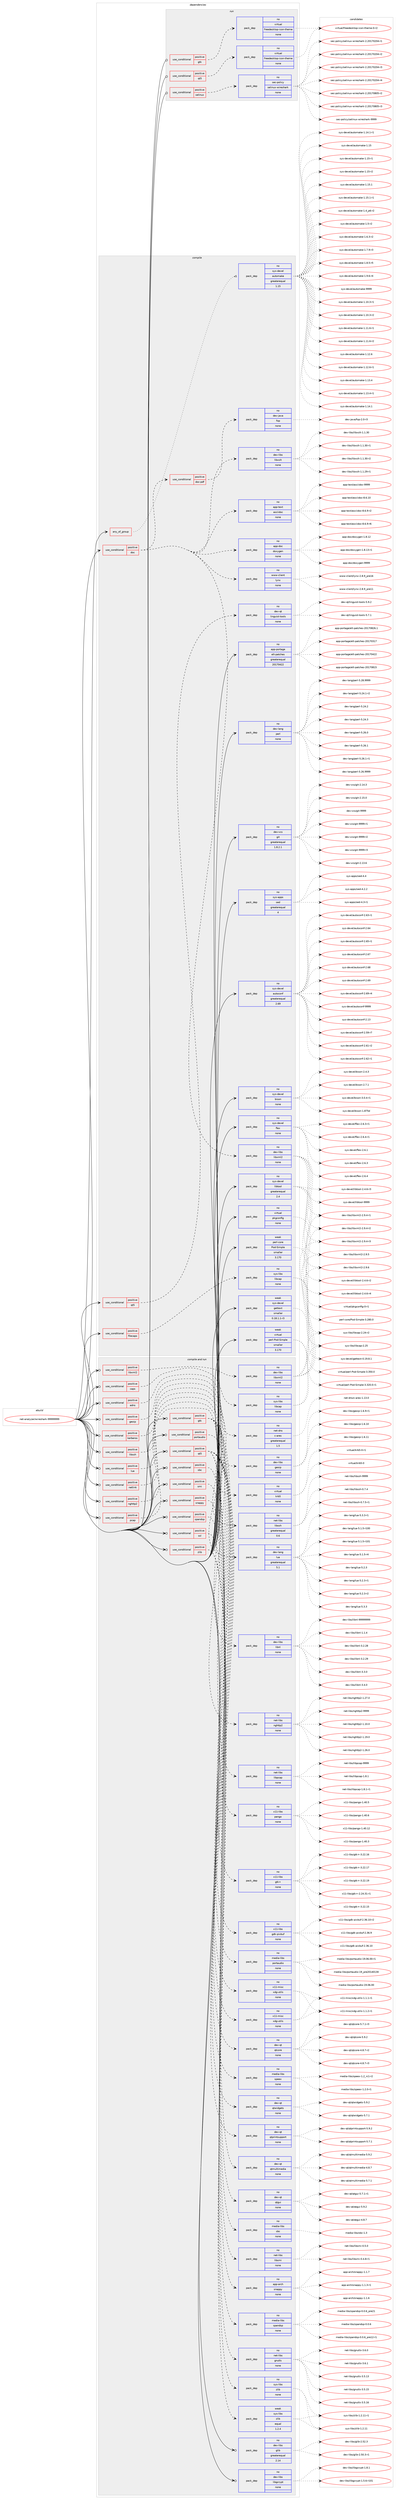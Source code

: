digraph prolog {

# *************
# Graph options
# *************

newrank=true;
concentrate=true;
compound=true;
graph [rankdir=LR,fontname=Helvetica,fontsize=10,ranksep=1.5];#, ranksep=2.5, nodesep=0.2];
edge  [arrowhead=vee];
node  [fontname=Helvetica,fontsize=10];

# **********
# The ebuild
# **********

subgraph cluster_leftcol {
color=gray;
rank=same;
label=<<i>ebuild</i>>;
id [label="net-analyzer/wireshark-99999999", color=red, width=4, href="../net-analyzer/wireshark-99999999.svg"];
}

# ****************
# The dependencies
# ****************

subgraph cluster_midcol {
color=gray;
label=<<i>dependencies</i>>;
subgraph cluster_compile {
fillcolor="#eeeeee";
style=filled;
label=<<i>compile</i>>;
subgraph any6484 {
dependency404504 [label=<<TABLE BORDER="0" CELLBORDER="1" CELLSPACING="0" CELLPADDING="4"><TR><TD CELLPADDING="10">any_of_group</TD></TR></TABLE>>, shape=none, color=red];subgraph pack298176 {
dependency404505 [label=<<TABLE BORDER="0" CELLBORDER="1" CELLSPACING="0" CELLPADDING="4" WIDTH="220"><TR><TD ROWSPAN="6" CELLPADDING="30">pack_dep</TD></TR><TR><TD WIDTH="110">no</TD></TR><TR><TD>sys-devel</TD></TR><TR><TD>automake</TD></TR><TR><TD>greaterequal</TD></TR><TR><TD>1.15</TD></TR></TABLE>>, shape=none, color=blue];
}
dependency404504:e -> dependency404505:w [weight=20,style="dotted",arrowhead="oinv"];
}
id:e -> dependency404504:w [weight=20,style="solid",arrowhead="vee"];
subgraph cond99658 {
dependency404506 [label=<<TABLE BORDER="0" CELLBORDER="1" CELLSPACING="0" CELLPADDING="4"><TR><TD ROWSPAN="3" CELLPADDING="10">use_conditional</TD></TR><TR><TD>positive</TD></TR><TR><TD>doc</TD></TR></TABLE>>, shape=none, color=red];
subgraph pack298177 {
dependency404507 [label=<<TABLE BORDER="0" CELLBORDER="1" CELLSPACING="0" CELLPADDING="4" WIDTH="220"><TR><TD ROWSPAN="6" CELLPADDING="30">pack_dep</TD></TR><TR><TD WIDTH="110">no</TD></TR><TR><TD>app-doc</TD></TR><TR><TD>doxygen</TD></TR><TR><TD>none</TD></TR><TR><TD></TD></TR></TABLE>>, shape=none, color=blue];
}
dependency404506:e -> dependency404507:w [weight=20,style="dashed",arrowhead="vee"];
subgraph pack298178 {
dependency404508 [label=<<TABLE BORDER="0" CELLBORDER="1" CELLSPACING="0" CELLPADDING="4" WIDTH="220"><TR><TD ROWSPAN="6" CELLPADDING="30">pack_dep</TD></TR><TR><TD WIDTH="110">no</TD></TR><TR><TD>app-text</TD></TR><TR><TD>asciidoc</TD></TR><TR><TD>none</TD></TR><TR><TD></TD></TR></TABLE>>, shape=none, color=blue];
}
dependency404506:e -> dependency404508:w [weight=20,style="dashed",arrowhead="vee"];
subgraph pack298179 {
dependency404509 [label=<<TABLE BORDER="0" CELLBORDER="1" CELLSPACING="0" CELLPADDING="4" WIDTH="220"><TR><TD ROWSPAN="6" CELLPADDING="30">pack_dep</TD></TR><TR><TD WIDTH="110">no</TD></TR><TR><TD>dev-libs</TD></TR><TR><TD>libxml2</TD></TR><TR><TD>none</TD></TR><TR><TD></TD></TR></TABLE>>, shape=none, color=blue];
}
dependency404506:e -> dependency404509:w [weight=20,style="dashed",arrowhead="vee"];
subgraph pack298180 {
dependency404510 [label=<<TABLE BORDER="0" CELLBORDER="1" CELLSPACING="0" CELLPADDING="4" WIDTH="220"><TR><TD ROWSPAN="6" CELLPADDING="30">pack_dep</TD></TR><TR><TD WIDTH="110">no</TD></TR><TR><TD>dev-libs</TD></TR><TR><TD>libxslt</TD></TR><TR><TD>none</TD></TR><TR><TD></TD></TR></TABLE>>, shape=none, color=blue];
}
dependency404506:e -> dependency404510:w [weight=20,style="dashed",arrowhead="vee"];
subgraph cond99659 {
dependency404511 [label=<<TABLE BORDER="0" CELLBORDER="1" CELLSPACING="0" CELLPADDING="4"><TR><TD ROWSPAN="3" CELLPADDING="10">use_conditional</TD></TR><TR><TD>positive</TD></TR><TR><TD>doc-pdf</TD></TR></TABLE>>, shape=none, color=red];
subgraph pack298181 {
dependency404512 [label=<<TABLE BORDER="0" CELLBORDER="1" CELLSPACING="0" CELLPADDING="4" WIDTH="220"><TR><TD ROWSPAN="6" CELLPADDING="30">pack_dep</TD></TR><TR><TD WIDTH="110">no</TD></TR><TR><TD>dev-java</TD></TR><TR><TD>fop</TD></TR><TR><TD>none</TD></TR><TR><TD></TD></TR></TABLE>>, shape=none, color=blue];
}
dependency404511:e -> dependency404512:w [weight=20,style="dashed",arrowhead="vee"];
}
dependency404506:e -> dependency404511:w [weight=20,style="dashed",arrowhead="vee"];
subgraph pack298182 {
dependency404513 [label=<<TABLE BORDER="0" CELLBORDER="1" CELLSPACING="0" CELLPADDING="4" WIDTH="220"><TR><TD ROWSPAN="6" CELLPADDING="30">pack_dep</TD></TR><TR><TD WIDTH="110">no</TD></TR><TR><TD>www-client</TD></TR><TR><TD>lynx</TD></TR><TR><TD>none</TD></TR><TR><TD></TD></TR></TABLE>>, shape=none, color=blue];
}
dependency404506:e -> dependency404513:w [weight=20,style="dashed",arrowhead="vee"];
}
id:e -> dependency404506:w [weight=20,style="solid",arrowhead="vee"];
subgraph cond99660 {
dependency404514 [label=<<TABLE BORDER="0" CELLBORDER="1" CELLSPACING="0" CELLPADDING="4"><TR><TD ROWSPAN="3" CELLPADDING="10">use_conditional</TD></TR><TR><TD>positive</TD></TR><TR><TD>filecaps</TD></TR></TABLE>>, shape=none, color=red];
subgraph pack298183 {
dependency404515 [label=<<TABLE BORDER="0" CELLBORDER="1" CELLSPACING="0" CELLPADDING="4" WIDTH="220"><TR><TD ROWSPAN="6" CELLPADDING="30">pack_dep</TD></TR><TR><TD WIDTH="110">no</TD></TR><TR><TD>sys-libs</TD></TR><TR><TD>libcap</TD></TR><TR><TD>none</TD></TR><TR><TD></TD></TR></TABLE>>, shape=none, color=blue];
}
dependency404514:e -> dependency404515:w [weight=20,style="dashed",arrowhead="vee"];
}
id:e -> dependency404514:w [weight=20,style="solid",arrowhead="vee"];
subgraph cond99661 {
dependency404516 [label=<<TABLE BORDER="0" CELLBORDER="1" CELLSPACING="0" CELLPADDING="4"><TR><TD ROWSPAN="3" CELLPADDING="10">use_conditional</TD></TR><TR><TD>positive</TD></TR><TR><TD>qt5</TD></TR></TABLE>>, shape=none, color=red];
subgraph pack298184 {
dependency404517 [label=<<TABLE BORDER="0" CELLBORDER="1" CELLSPACING="0" CELLPADDING="4" WIDTH="220"><TR><TD ROWSPAN="6" CELLPADDING="30">pack_dep</TD></TR><TR><TD WIDTH="110">no</TD></TR><TR><TD>dev-qt</TD></TR><TR><TD>linguist-tools</TD></TR><TR><TD>none</TD></TR><TR><TD></TD></TR></TABLE>>, shape=none, color=blue];
}
dependency404516:e -> dependency404517:w [weight=20,style="dashed",arrowhead="vee"];
}
id:e -> dependency404516:w [weight=20,style="solid",arrowhead="vee"];
subgraph pack298185 {
dependency404518 [label=<<TABLE BORDER="0" CELLBORDER="1" CELLSPACING="0" CELLPADDING="4" WIDTH="220"><TR><TD ROWSPAN="6" CELLPADDING="30">pack_dep</TD></TR><TR><TD WIDTH="110">no</TD></TR><TR><TD>app-portage</TD></TR><TR><TD>elt-patches</TD></TR><TR><TD>greaterequal</TD></TR><TR><TD>20170422</TD></TR></TABLE>>, shape=none, color=blue];
}
id:e -> dependency404518:w [weight=20,style="solid",arrowhead="vee"];
subgraph pack298186 {
dependency404519 [label=<<TABLE BORDER="0" CELLBORDER="1" CELLSPACING="0" CELLPADDING="4" WIDTH="220"><TR><TD ROWSPAN="6" CELLPADDING="30">pack_dep</TD></TR><TR><TD WIDTH="110">no</TD></TR><TR><TD>dev-lang</TD></TR><TR><TD>perl</TD></TR><TR><TD>none</TD></TR><TR><TD></TD></TR></TABLE>>, shape=none, color=blue];
}
id:e -> dependency404519:w [weight=20,style="solid",arrowhead="vee"];
subgraph pack298187 {
dependency404520 [label=<<TABLE BORDER="0" CELLBORDER="1" CELLSPACING="0" CELLPADDING="4" WIDTH="220"><TR><TD ROWSPAN="6" CELLPADDING="30">pack_dep</TD></TR><TR><TD WIDTH="110">no</TD></TR><TR><TD>dev-vcs</TD></TR><TR><TD>git</TD></TR><TR><TD>greaterequal</TD></TR><TR><TD>1.8.2.1</TD></TR></TABLE>>, shape=none, color=blue];
}
id:e -> dependency404520:w [weight=20,style="solid",arrowhead="vee"];
subgraph pack298188 {
dependency404521 [label=<<TABLE BORDER="0" CELLBORDER="1" CELLSPACING="0" CELLPADDING="4" WIDTH="220"><TR><TD ROWSPAN="6" CELLPADDING="30">pack_dep</TD></TR><TR><TD WIDTH="110">no</TD></TR><TR><TD>sys-apps</TD></TR><TR><TD>sed</TD></TR><TR><TD>greaterequal</TD></TR><TR><TD>4</TD></TR></TABLE>>, shape=none, color=blue];
}
id:e -> dependency404521:w [weight=20,style="solid",arrowhead="vee"];
subgraph pack298189 {
dependency404522 [label=<<TABLE BORDER="0" CELLBORDER="1" CELLSPACING="0" CELLPADDING="4" WIDTH="220"><TR><TD ROWSPAN="6" CELLPADDING="30">pack_dep</TD></TR><TR><TD WIDTH="110">no</TD></TR><TR><TD>sys-devel</TD></TR><TR><TD>autoconf</TD></TR><TR><TD>greaterequal</TD></TR><TR><TD>2.69</TD></TR></TABLE>>, shape=none, color=blue];
}
id:e -> dependency404522:w [weight=20,style="solid",arrowhead="vee"];
subgraph pack298190 {
dependency404523 [label=<<TABLE BORDER="0" CELLBORDER="1" CELLSPACING="0" CELLPADDING="4" WIDTH="220"><TR><TD ROWSPAN="6" CELLPADDING="30">pack_dep</TD></TR><TR><TD WIDTH="110">no</TD></TR><TR><TD>sys-devel</TD></TR><TR><TD>bison</TD></TR><TR><TD>none</TD></TR><TR><TD></TD></TR></TABLE>>, shape=none, color=blue];
}
id:e -> dependency404523:w [weight=20,style="solid",arrowhead="vee"];
subgraph pack298191 {
dependency404524 [label=<<TABLE BORDER="0" CELLBORDER="1" CELLSPACING="0" CELLPADDING="4" WIDTH="220"><TR><TD ROWSPAN="6" CELLPADDING="30">pack_dep</TD></TR><TR><TD WIDTH="110">no</TD></TR><TR><TD>sys-devel</TD></TR><TR><TD>flex</TD></TR><TR><TD>none</TD></TR><TR><TD></TD></TR></TABLE>>, shape=none, color=blue];
}
id:e -> dependency404524:w [weight=20,style="solid",arrowhead="vee"];
subgraph pack298192 {
dependency404525 [label=<<TABLE BORDER="0" CELLBORDER="1" CELLSPACING="0" CELLPADDING="4" WIDTH="220"><TR><TD ROWSPAN="6" CELLPADDING="30">pack_dep</TD></TR><TR><TD WIDTH="110">no</TD></TR><TR><TD>sys-devel</TD></TR><TR><TD>libtool</TD></TR><TR><TD>greaterequal</TD></TR><TR><TD>2.4</TD></TR></TABLE>>, shape=none, color=blue];
}
id:e -> dependency404525:w [weight=20,style="solid",arrowhead="vee"];
subgraph pack298193 {
dependency404526 [label=<<TABLE BORDER="0" CELLBORDER="1" CELLSPACING="0" CELLPADDING="4" WIDTH="220"><TR><TD ROWSPAN="6" CELLPADDING="30">pack_dep</TD></TR><TR><TD WIDTH="110">no</TD></TR><TR><TD>virtual</TD></TR><TR><TD>pkgconfig</TD></TR><TR><TD>none</TD></TR><TR><TD></TD></TR></TABLE>>, shape=none, color=blue];
}
id:e -> dependency404526:w [weight=20,style="solid",arrowhead="vee"];
subgraph pack298194 {
dependency404527 [label=<<TABLE BORDER="0" CELLBORDER="1" CELLSPACING="0" CELLPADDING="4" WIDTH="220"><TR><TD ROWSPAN="6" CELLPADDING="30">pack_dep</TD></TR><TR><TD WIDTH="110">weak</TD></TR><TR><TD>perl-core</TD></TR><TR><TD>Pod-Simple</TD></TR><TR><TD>smaller</TD></TR><TR><TD>3.170</TD></TR></TABLE>>, shape=none, color=blue];
}
id:e -> dependency404527:w [weight=20,style="solid",arrowhead="vee"];
subgraph pack298195 {
dependency404528 [label=<<TABLE BORDER="0" CELLBORDER="1" CELLSPACING="0" CELLPADDING="4" WIDTH="220"><TR><TD ROWSPAN="6" CELLPADDING="30">pack_dep</TD></TR><TR><TD WIDTH="110">weak</TD></TR><TR><TD>sys-devel</TD></TR><TR><TD>gettext</TD></TR><TR><TD>smaller</TD></TR><TR><TD>0.18.1.1-r3</TD></TR></TABLE>>, shape=none, color=blue];
}
id:e -> dependency404528:w [weight=20,style="solid",arrowhead="vee"];
subgraph pack298196 {
dependency404529 [label=<<TABLE BORDER="0" CELLBORDER="1" CELLSPACING="0" CELLPADDING="4" WIDTH="220"><TR><TD ROWSPAN="6" CELLPADDING="30">pack_dep</TD></TR><TR><TD WIDTH="110">weak</TD></TR><TR><TD>virtual</TD></TR><TR><TD>perl-Pod-Simple</TD></TR><TR><TD>smaller</TD></TR><TR><TD>3.170</TD></TR></TABLE>>, shape=none, color=blue];
}
id:e -> dependency404529:w [weight=20,style="solid",arrowhead="vee"];
}
subgraph cluster_compileandrun {
fillcolor="#eeeeee";
style=filled;
label=<<i>compile and run</i>>;
subgraph cond99662 {
dependency404530 [label=<<TABLE BORDER="0" CELLBORDER="1" CELLSPACING="0" CELLPADDING="4"><TR><TD ROWSPAN="3" CELLPADDING="10">use_conditional</TD></TR><TR><TD>positive</TD></TR><TR><TD>adns</TD></TR></TABLE>>, shape=none, color=red];
subgraph pack298197 {
dependency404531 [label=<<TABLE BORDER="0" CELLBORDER="1" CELLSPACING="0" CELLPADDING="4" WIDTH="220"><TR><TD ROWSPAN="6" CELLPADDING="30">pack_dep</TD></TR><TR><TD WIDTH="110">no</TD></TR><TR><TD>net-dns</TD></TR><TR><TD>c-ares</TD></TR><TR><TD>greaterequal</TD></TR><TR><TD>1.5</TD></TR></TABLE>>, shape=none, color=blue];
}
dependency404530:e -> dependency404531:w [weight=20,style="dashed",arrowhead="vee"];
}
id:e -> dependency404530:w [weight=20,style="solid",arrowhead="odotvee"];
subgraph cond99663 {
dependency404532 [label=<<TABLE BORDER="0" CELLBORDER="1" CELLSPACING="0" CELLPADDING="4"><TR><TD ROWSPAN="3" CELLPADDING="10">use_conditional</TD></TR><TR><TD>positive</TD></TR><TR><TD>caps</TD></TR></TABLE>>, shape=none, color=red];
subgraph pack298198 {
dependency404533 [label=<<TABLE BORDER="0" CELLBORDER="1" CELLSPACING="0" CELLPADDING="4" WIDTH="220"><TR><TD ROWSPAN="6" CELLPADDING="30">pack_dep</TD></TR><TR><TD WIDTH="110">no</TD></TR><TR><TD>sys-libs</TD></TR><TR><TD>libcap</TD></TR><TR><TD>none</TD></TR><TR><TD></TD></TR></TABLE>>, shape=none, color=blue];
}
dependency404532:e -> dependency404533:w [weight=20,style="dashed",arrowhead="vee"];
}
id:e -> dependency404532:w [weight=20,style="solid",arrowhead="odotvee"];
subgraph cond99664 {
dependency404534 [label=<<TABLE BORDER="0" CELLBORDER="1" CELLSPACING="0" CELLPADDING="4"><TR><TD ROWSPAN="3" CELLPADDING="10">use_conditional</TD></TR><TR><TD>positive</TD></TR><TR><TD>geoip</TD></TR></TABLE>>, shape=none, color=red];
subgraph pack298199 {
dependency404535 [label=<<TABLE BORDER="0" CELLBORDER="1" CELLSPACING="0" CELLPADDING="4" WIDTH="220"><TR><TD ROWSPAN="6" CELLPADDING="30">pack_dep</TD></TR><TR><TD WIDTH="110">no</TD></TR><TR><TD>dev-libs</TD></TR><TR><TD>geoip</TD></TR><TR><TD>none</TD></TR><TR><TD></TD></TR></TABLE>>, shape=none, color=blue];
}
dependency404534:e -> dependency404535:w [weight=20,style="dashed",arrowhead="vee"];
}
id:e -> dependency404534:w [weight=20,style="solid",arrowhead="odotvee"];
subgraph cond99665 {
dependency404536 [label=<<TABLE BORDER="0" CELLBORDER="1" CELLSPACING="0" CELLPADDING="4"><TR><TD ROWSPAN="3" CELLPADDING="10">use_conditional</TD></TR><TR><TD>positive</TD></TR><TR><TD>gtk</TD></TR></TABLE>>, shape=none, color=red];
subgraph pack298200 {
dependency404537 [label=<<TABLE BORDER="0" CELLBORDER="1" CELLSPACING="0" CELLPADDING="4" WIDTH="220"><TR><TD ROWSPAN="6" CELLPADDING="30">pack_dep</TD></TR><TR><TD WIDTH="110">no</TD></TR><TR><TD>x11-libs</TD></TR><TR><TD>gdk-pixbuf</TD></TR><TR><TD>none</TD></TR><TR><TD></TD></TR></TABLE>>, shape=none, color=blue];
}
dependency404536:e -> dependency404537:w [weight=20,style="dashed",arrowhead="vee"];
subgraph pack298201 {
dependency404538 [label=<<TABLE BORDER="0" CELLBORDER="1" CELLSPACING="0" CELLPADDING="4" WIDTH="220"><TR><TD ROWSPAN="6" CELLPADDING="30">pack_dep</TD></TR><TR><TD WIDTH="110">no</TD></TR><TR><TD>x11-libs</TD></TR><TR><TD>gtk+</TD></TR><TR><TD>none</TD></TR><TR><TD></TD></TR></TABLE>>, shape=none, color=blue];
}
dependency404536:e -> dependency404538:w [weight=20,style="dashed",arrowhead="vee"];
subgraph pack298202 {
dependency404539 [label=<<TABLE BORDER="0" CELLBORDER="1" CELLSPACING="0" CELLPADDING="4" WIDTH="220"><TR><TD ROWSPAN="6" CELLPADDING="30">pack_dep</TD></TR><TR><TD WIDTH="110">no</TD></TR><TR><TD>x11-libs</TD></TR><TR><TD>pango</TD></TR><TR><TD>none</TD></TR><TR><TD></TD></TR></TABLE>>, shape=none, color=blue];
}
dependency404536:e -> dependency404539:w [weight=20,style="dashed",arrowhead="vee"];
subgraph pack298203 {
dependency404540 [label=<<TABLE BORDER="0" CELLBORDER="1" CELLSPACING="0" CELLPADDING="4" WIDTH="220"><TR><TD ROWSPAN="6" CELLPADDING="30">pack_dep</TD></TR><TR><TD WIDTH="110">no</TD></TR><TR><TD>x11-misc</TD></TR><TR><TD>xdg-utils</TD></TR><TR><TD>none</TD></TR><TR><TD></TD></TR></TABLE>>, shape=none, color=blue];
}
dependency404536:e -> dependency404540:w [weight=20,style="dashed",arrowhead="vee"];
}
id:e -> dependency404536:w [weight=20,style="solid",arrowhead="odotvee"];
subgraph cond99666 {
dependency404541 [label=<<TABLE BORDER="0" CELLBORDER="1" CELLSPACING="0" CELLPADDING="4"><TR><TD ROWSPAN="3" CELLPADDING="10">use_conditional</TD></TR><TR><TD>positive</TD></TR><TR><TD>kerberos</TD></TR></TABLE>>, shape=none, color=red];
subgraph pack298204 {
dependency404542 [label=<<TABLE BORDER="0" CELLBORDER="1" CELLSPACING="0" CELLPADDING="4" WIDTH="220"><TR><TD ROWSPAN="6" CELLPADDING="30">pack_dep</TD></TR><TR><TD WIDTH="110">no</TD></TR><TR><TD>virtual</TD></TR><TR><TD>krb5</TD></TR><TR><TD>none</TD></TR><TR><TD></TD></TR></TABLE>>, shape=none, color=blue];
}
dependency404541:e -> dependency404542:w [weight=20,style="dashed",arrowhead="vee"];
}
id:e -> dependency404541:w [weight=20,style="solid",arrowhead="odotvee"];
subgraph cond99667 {
dependency404543 [label=<<TABLE BORDER="0" CELLBORDER="1" CELLSPACING="0" CELLPADDING="4"><TR><TD ROWSPAN="3" CELLPADDING="10">use_conditional</TD></TR><TR><TD>positive</TD></TR><TR><TD>libssh</TD></TR></TABLE>>, shape=none, color=red];
subgraph pack298205 {
dependency404544 [label=<<TABLE BORDER="0" CELLBORDER="1" CELLSPACING="0" CELLPADDING="4" WIDTH="220"><TR><TD ROWSPAN="6" CELLPADDING="30">pack_dep</TD></TR><TR><TD WIDTH="110">no</TD></TR><TR><TD>net-libs</TD></TR><TR><TD>libssh</TD></TR><TR><TD>greaterequal</TD></TR><TR><TD>0.6</TD></TR></TABLE>>, shape=none, color=blue];
}
dependency404543:e -> dependency404544:w [weight=20,style="dashed",arrowhead="vee"];
}
id:e -> dependency404543:w [weight=20,style="solid",arrowhead="odotvee"];
subgraph cond99668 {
dependency404545 [label=<<TABLE BORDER="0" CELLBORDER="1" CELLSPACING="0" CELLPADDING="4"><TR><TD ROWSPAN="3" CELLPADDING="10">use_conditional</TD></TR><TR><TD>positive</TD></TR><TR><TD>libxml2</TD></TR></TABLE>>, shape=none, color=red];
subgraph pack298206 {
dependency404546 [label=<<TABLE BORDER="0" CELLBORDER="1" CELLSPACING="0" CELLPADDING="4" WIDTH="220"><TR><TD ROWSPAN="6" CELLPADDING="30">pack_dep</TD></TR><TR><TD WIDTH="110">no</TD></TR><TR><TD>dev-libs</TD></TR><TR><TD>libxml2</TD></TR><TR><TD>none</TD></TR><TR><TD></TD></TR></TABLE>>, shape=none, color=blue];
}
dependency404545:e -> dependency404546:w [weight=20,style="dashed",arrowhead="vee"];
}
id:e -> dependency404545:w [weight=20,style="solid",arrowhead="odotvee"];
subgraph cond99669 {
dependency404547 [label=<<TABLE BORDER="0" CELLBORDER="1" CELLSPACING="0" CELLPADDING="4"><TR><TD ROWSPAN="3" CELLPADDING="10">use_conditional</TD></TR><TR><TD>positive</TD></TR><TR><TD>lua</TD></TR></TABLE>>, shape=none, color=red];
subgraph pack298207 {
dependency404548 [label=<<TABLE BORDER="0" CELLBORDER="1" CELLSPACING="0" CELLPADDING="4" WIDTH="220"><TR><TD ROWSPAN="6" CELLPADDING="30">pack_dep</TD></TR><TR><TD WIDTH="110">no</TD></TR><TR><TD>dev-lang</TD></TR><TR><TD>lua</TD></TR><TR><TD>greaterequal</TD></TR><TR><TD>5.1</TD></TR></TABLE>>, shape=none, color=blue];
}
dependency404547:e -> dependency404548:w [weight=20,style="dashed",arrowhead="vee"];
}
id:e -> dependency404547:w [weight=20,style="solid",arrowhead="odotvee"];
subgraph cond99670 {
dependency404549 [label=<<TABLE BORDER="0" CELLBORDER="1" CELLSPACING="0" CELLPADDING="4"><TR><TD ROWSPAN="3" CELLPADDING="10">use_conditional</TD></TR><TR><TD>positive</TD></TR><TR><TD>netlink</TD></TR></TABLE>>, shape=none, color=red];
subgraph pack298208 {
dependency404550 [label=<<TABLE BORDER="0" CELLBORDER="1" CELLSPACING="0" CELLPADDING="4" WIDTH="220"><TR><TD ROWSPAN="6" CELLPADDING="30">pack_dep</TD></TR><TR><TD WIDTH="110">no</TD></TR><TR><TD>dev-libs</TD></TR><TR><TD>libnl</TD></TR><TR><TD>none</TD></TR><TR><TD></TD></TR></TABLE>>, shape=none, color=blue];
}
dependency404549:e -> dependency404550:w [weight=20,style="dashed",arrowhead="vee"];
}
id:e -> dependency404549:w [weight=20,style="solid",arrowhead="odotvee"];
subgraph cond99671 {
dependency404551 [label=<<TABLE BORDER="0" CELLBORDER="1" CELLSPACING="0" CELLPADDING="4"><TR><TD ROWSPAN="3" CELLPADDING="10">use_conditional</TD></TR><TR><TD>positive</TD></TR><TR><TD>nghttp2</TD></TR></TABLE>>, shape=none, color=red];
subgraph pack298209 {
dependency404552 [label=<<TABLE BORDER="0" CELLBORDER="1" CELLSPACING="0" CELLPADDING="4" WIDTH="220"><TR><TD ROWSPAN="6" CELLPADDING="30">pack_dep</TD></TR><TR><TD WIDTH="110">no</TD></TR><TR><TD>net-libs</TD></TR><TR><TD>nghttp2</TD></TR><TR><TD>none</TD></TR><TR><TD></TD></TR></TABLE>>, shape=none, color=blue];
}
dependency404551:e -> dependency404552:w [weight=20,style="dashed",arrowhead="vee"];
}
id:e -> dependency404551:w [weight=20,style="solid",arrowhead="odotvee"];
subgraph cond99672 {
dependency404553 [label=<<TABLE BORDER="0" CELLBORDER="1" CELLSPACING="0" CELLPADDING="4"><TR><TD ROWSPAN="3" CELLPADDING="10">use_conditional</TD></TR><TR><TD>positive</TD></TR><TR><TD>pcap</TD></TR></TABLE>>, shape=none, color=red];
subgraph pack298210 {
dependency404554 [label=<<TABLE BORDER="0" CELLBORDER="1" CELLSPACING="0" CELLPADDING="4" WIDTH="220"><TR><TD ROWSPAN="6" CELLPADDING="30">pack_dep</TD></TR><TR><TD WIDTH="110">no</TD></TR><TR><TD>net-libs</TD></TR><TR><TD>libpcap</TD></TR><TR><TD>none</TD></TR><TR><TD></TD></TR></TABLE>>, shape=none, color=blue];
}
dependency404553:e -> dependency404554:w [weight=20,style="dashed",arrowhead="vee"];
}
id:e -> dependency404553:w [weight=20,style="solid",arrowhead="odotvee"];
subgraph cond99673 {
dependency404555 [label=<<TABLE BORDER="0" CELLBORDER="1" CELLSPACING="0" CELLPADDING="4"><TR><TD ROWSPAN="3" CELLPADDING="10">use_conditional</TD></TR><TR><TD>positive</TD></TR><TR><TD>portaudio</TD></TR></TABLE>>, shape=none, color=red];
subgraph pack298211 {
dependency404556 [label=<<TABLE BORDER="0" CELLBORDER="1" CELLSPACING="0" CELLPADDING="4" WIDTH="220"><TR><TD ROWSPAN="6" CELLPADDING="30">pack_dep</TD></TR><TR><TD WIDTH="110">no</TD></TR><TR><TD>media-libs</TD></TR><TR><TD>portaudio</TD></TR><TR><TD>none</TD></TR><TR><TD></TD></TR></TABLE>>, shape=none, color=blue];
}
dependency404555:e -> dependency404556:w [weight=20,style="dashed",arrowhead="vee"];
}
id:e -> dependency404555:w [weight=20,style="solid",arrowhead="odotvee"];
subgraph cond99674 {
dependency404557 [label=<<TABLE BORDER="0" CELLBORDER="1" CELLSPACING="0" CELLPADDING="4"><TR><TD ROWSPAN="3" CELLPADDING="10">use_conditional</TD></TR><TR><TD>positive</TD></TR><TR><TD>qt5</TD></TR></TABLE>>, shape=none, color=red];
subgraph pack298212 {
dependency404558 [label=<<TABLE BORDER="0" CELLBORDER="1" CELLSPACING="0" CELLPADDING="4" WIDTH="220"><TR><TD ROWSPAN="6" CELLPADDING="30">pack_dep</TD></TR><TR><TD WIDTH="110">no</TD></TR><TR><TD>dev-qt</TD></TR><TR><TD>qtcore</TD></TR><TR><TD>none</TD></TR><TR><TD></TD></TR></TABLE>>, shape=none, color=blue];
}
dependency404557:e -> dependency404558:w [weight=20,style="dashed",arrowhead="vee"];
subgraph pack298213 {
dependency404559 [label=<<TABLE BORDER="0" CELLBORDER="1" CELLSPACING="0" CELLPADDING="4" WIDTH="220"><TR><TD ROWSPAN="6" CELLPADDING="30">pack_dep</TD></TR><TR><TD WIDTH="110">no</TD></TR><TR><TD>dev-qt</TD></TR><TR><TD>qtgui</TD></TR><TR><TD>none</TD></TR><TR><TD></TD></TR></TABLE>>, shape=none, color=blue];
}
dependency404557:e -> dependency404559:w [weight=20,style="dashed",arrowhead="vee"];
subgraph pack298214 {
dependency404560 [label=<<TABLE BORDER="0" CELLBORDER="1" CELLSPACING="0" CELLPADDING="4" WIDTH="220"><TR><TD ROWSPAN="6" CELLPADDING="30">pack_dep</TD></TR><TR><TD WIDTH="110">no</TD></TR><TR><TD>dev-qt</TD></TR><TR><TD>qtmultimedia</TD></TR><TR><TD>none</TD></TR><TR><TD></TD></TR></TABLE>>, shape=none, color=blue];
}
dependency404557:e -> dependency404560:w [weight=20,style="dashed",arrowhead="vee"];
subgraph pack298215 {
dependency404561 [label=<<TABLE BORDER="0" CELLBORDER="1" CELLSPACING="0" CELLPADDING="4" WIDTH="220"><TR><TD ROWSPAN="6" CELLPADDING="30">pack_dep</TD></TR><TR><TD WIDTH="110">no</TD></TR><TR><TD>dev-qt</TD></TR><TR><TD>qtprintsupport</TD></TR><TR><TD>none</TD></TR><TR><TD></TD></TR></TABLE>>, shape=none, color=blue];
}
dependency404557:e -> dependency404561:w [weight=20,style="dashed",arrowhead="vee"];
subgraph pack298216 {
dependency404562 [label=<<TABLE BORDER="0" CELLBORDER="1" CELLSPACING="0" CELLPADDING="4" WIDTH="220"><TR><TD ROWSPAN="6" CELLPADDING="30">pack_dep</TD></TR><TR><TD WIDTH="110">no</TD></TR><TR><TD>dev-qt</TD></TR><TR><TD>qtwidgets</TD></TR><TR><TD>none</TD></TR><TR><TD></TD></TR></TABLE>>, shape=none, color=blue];
}
dependency404557:e -> dependency404562:w [weight=20,style="dashed",arrowhead="vee"];
subgraph pack298217 {
dependency404563 [label=<<TABLE BORDER="0" CELLBORDER="1" CELLSPACING="0" CELLPADDING="4" WIDTH="220"><TR><TD ROWSPAN="6" CELLPADDING="30">pack_dep</TD></TR><TR><TD WIDTH="110">no</TD></TR><TR><TD>media-libs</TD></TR><TR><TD>speex</TD></TR><TR><TD>none</TD></TR><TR><TD></TD></TR></TABLE>>, shape=none, color=blue];
}
dependency404557:e -> dependency404563:w [weight=20,style="dashed",arrowhead="vee"];
subgraph pack298218 {
dependency404564 [label=<<TABLE BORDER="0" CELLBORDER="1" CELLSPACING="0" CELLPADDING="4" WIDTH="220"><TR><TD ROWSPAN="6" CELLPADDING="30">pack_dep</TD></TR><TR><TD WIDTH="110">no</TD></TR><TR><TD>x11-misc</TD></TR><TR><TD>xdg-utils</TD></TR><TR><TD>none</TD></TR><TR><TD></TD></TR></TABLE>>, shape=none, color=blue];
}
dependency404557:e -> dependency404564:w [weight=20,style="dashed",arrowhead="vee"];
}
id:e -> dependency404557:w [weight=20,style="solid",arrowhead="odotvee"];
subgraph cond99675 {
dependency404565 [label=<<TABLE BORDER="0" CELLBORDER="1" CELLSPACING="0" CELLPADDING="4"><TR><TD ROWSPAN="3" CELLPADDING="10">use_conditional</TD></TR><TR><TD>positive</TD></TR><TR><TD>sbc</TD></TR></TABLE>>, shape=none, color=red];
subgraph pack298219 {
dependency404566 [label=<<TABLE BORDER="0" CELLBORDER="1" CELLSPACING="0" CELLPADDING="4" WIDTH="220"><TR><TD ROWSPAN="6" CELLPADDING="30">pack_dep</TD></TR><TR><TD WIDTH="110">no</TD></TR><TR><TD>media-libs</TD></TR><TR><TD>sbc</TD></TR><TR><TD>none</TD></TR><TR><TD></TD></TR></TABLE>>, shape=none, color=blue];
}
dependency404565:e -> dependency404566:w [weight=20,style="dashed",arrowhead="vee"];
}
id:e -> dependency404565:w [weight=20,style="solid",arrowhead="odotvee"];
subgraph cond99676 {
dependency404567 [label=<<TABLE BORDER="0" CELLBORDER="1" CELLSPACING="0" CELLPADDING="4"><TR><TD ROWSPAN="3" CELLPADDING="10">use_conditional</TD></TR><TR><TD>positive</TD></TR><TR><TD>smi</TD></TR></TABLE>>, shape=none, color=red];
subgraph pack298220 {
dependency404568 [label=<<TABLE BORDER="0" CELLBORDER="1" CELLSPACING="0" CELLPADDING="4" WIDTH="220"><TR><TD ROWSPAN="6" CELLPADDING="30">pack_dep</TD></TR><TR><TD WIDTH="110">no</TD></TR><TR><TD>net-libs</TD></TR><TR><TD>libsmi</TD></TR><TR><TD>none</TD></TR><TR><TD></TD></TR></TABLE>>, shape=none, color=blue];
}
dependency404567:e -> dependency404568:w [weight=20,style="dashed",arrowhead="vee"];
}
id:e -> dependency404567:w [weight=20,style="solid",arrowhead="odotvee"];
subgraph cond99677 {
dependency404569 [label=<<TABLE BORDER="0" CELLBORDER="1" CELLSPACING="0" CELLPADDING="4"><TR><TD ROWSPAN="3" CELLPADDING="10">use_conditional</TD></TR><TR><TD>positive</TD></TR><TR><TD>snappy</TD></TR></TABLE>>, shape=none, color=red];
subgraph pack298221 {
dependency404570 [label=<<TABLE BORDER="0" CELLBORDER="1" CELLSPACING="0" CELLPADDING="4" WIDTH="220"><TR><TD ROWSPAN="6" CELLPADDING="30">pack_dep</TD></TR><TR><TD WIDTH="110">no</TD></TR><TR><TD>app-arch</TD></TR><TR><TD>snappy</TD></TR><TR><TD>none</TD></TR><TR><TD></TD></TR></TABLE>>, shape=none, color=blue];
}
dependency404569:e -> dependency404570:w [weight=20,style="dashed",arrowhead="vee"];
}
id:e -> dependency404569:w [weight=20,style="solid",arrowhead="odotvee"];
subgraph cond99678 {
dependency404571 [label=<<TABLE BORDER="0" CELLBORDER="1" CELLSPACING="0" CELLPADDING="4"><TR><TD ROWSPAN="3" CELLPADDING="10">use_conditional</TD></TR><TR><TD>positive</TD></TR><TR><TD>spandsp</TD></TR></TABLE>>, shape=none, color=red];
subgraph pack298222 {
dependency404572 [label=<<TABLE BORDER="0" CELLBORDER="1" CELLSPACING="0" CELLPADDING="4" WIDTH="220"><TR><TD ROWSPAN="6" CELLPADDING="30">pack_dep</TD></TR><TR><TD WIDTH="110">no</TD></TR><TR><TD>media-libs</TD></TR><TR><TD>spandsp</TD></TR><TR><TD>none</TD></TR><TR><TD></TD></TR></TABLE>>, shape=none, color=blue];
}
dependency404571:e -> dependency404572:w [weight=20,style="dashed",arrowhead="vee"];
}
id:e -> dependency404571:w [weight=20,style="solid",arrowhead="odotvee"];
subgraph cond99679 {
dependency404573 [label=<<TABLE BORDER="0" CELLBORDER="1" CELLSPACING="0" CELLPADDING="4"><TR><TD ROWSPAN="3" CELLPADDING="10">use_conditional</TD></TR><TR><TD>positive</TD></TR><TR><TD>ssl</TD></TR></TABLE>>, shape=none, color=red];
subgraph pack298223 {
dependency404574 [label=<<TABLE BORDER="0" CELLBORDER="1" CELLSPACING="0" CELLPADDING="4" WIDTH="220"><TR><TD ROWSPAN="6" CELLPADDING="30">pack_dep</TD></TR><TR><TD WIDTH="110">no</TD></TR><TR><TD>net-libs</TD></TR><TR><TD>gnutls</TD></TR><TR><TD>none</TD></TR><TR><TD></TD></TR></TABLE>>, shape=none, color=blue];
}
dependency404573:e -> dependency404574:w [weight=20,style="dashed",arrowhead="vee"];
}
id:e -> dependency404573:w [weight=20,style="solid",arrowhead="odotvee"];
subgraph cond99680 {
dependency404575 [label=<<TABLE BORDER="0" CELLBORDER="1" CELLSPACING="0" CELLPADDING="4"><TR><TD ROWSPAN="3" CELLPADDING="10">use_conditional</TD></TR><TR><TD>positive</TD></TR><TR><TD>zlib</TD></TR></TABLE>>, shape=none, color=red];
subgraph pack298224 {
dependency404576 [label=<<TABLE BORDER="0" CELLBORDER="1" CELLSPACING="0" CELLPADDING="4" WIDTH="220"><TR><TD ROWSPAN="6" CELLPADDING="30">pack_dep</TD></TR><TR><TD WIDTH="110">no</TD></TR><TR><TD>sys-libs</TD></TR><TR><TD>zlib</TD></TR><TR><TD>none</TD></TR><TR><TD></TD></TR></TABLE>>, shape=none, color=blue];
}
dependency404575:e -> dependency404576:w [weight=20,style="dashed",arrowhead="vee"];
subgraph pack298225 {
dependency404577 [label=<<TABLE BORDER="0" CELLBORDER="1" CELLSPACING="0" CELLPADDING="4" WIDTH="220"><TR><TD ROWSPAN="6" CELLPADDING="30">pack_dep</TD></TR><TR><TD WIDTH="110">weak</TD></TR><TR><TD>sys-libs</TD></TR><TR><TD>zlib</TD></TR><TR><TD>equal</TD></TR><TR><TD>1.2.4</TD></TR></TABLE>>, shape=none, color=blue];
}
dependency404575:e -> dependency404577:w [weight=20,style="dashed",arrowhead="vee"];
}
id:e -> dependency404575:w [weight=20,style="solid",arrowhead="odotvee"];
subgraph pack298226 {
dependency404578 [label=<<TABLE BORDER="0" CELLBORDER="1" CELLSPACING="0" CELLPADDING="4" WIDTH="220"><TR><TD ROWSPAN="6" CELLPADDING="30">pack_dep</TD></TR><TR><TD WIDTH="110">no</TD></TR><TR><TD>dev-libs</TD></TR><TR><TD>glib</TD></TR><TR><TD>greaterequal</TD></TR><TR><TD>2.14</TD></TR></TABLE>>, shape=none, color=blue];
}
id:e -> dependency404578:w [weight=20,style="solid",arrowhead="odotvee"];
subgraph pack298227 {
dependency404579 [label=<<TABLE BORDER="0" CELLBORDER="1" CELLSPACING="0" CELLPADDING="4" WIDTH="220"><TR><TD ROWSPAN="6" CELLPADDING="30">pack_dep</TD></TR><TR><TD WIDTH="110">no</TD></TR><TR><TD>dev-libs</TD></TR><TR><TD>libgcrypt</TD></TR><TR><TD>none</TD></TR><TR><TD></TD></TR></TABLE>>, shape=none, color=blue];
}
id:e -> dependency404579:w [weight=20,style="solid",arrowhead="odotvee"];
}
subgraph cluster_run {
fillcolor="#eeeeee";
style=filled;
label=<<i>run</i>>;
subgraph cond99681 {
dependency404580 [label=<<TABLE BORDER="0" CELLBORDER="1" CELLSPACING="0" CELLPADDING="4"><TR><TD ROWSPAN="3" CELLPADDING="10">use_conditional</TD></TR><TR><TD>positive</TD></TR><TR><TD>gtk</TD></TR></TABLE>>, shape=none, color=red];
subgraph pack298228 {
dependency404581 [label=<<TABLE BORDER="0" CELLBORDER="1" CELLSPACING="0" CELLPADDING="4" WIDTH="220"><TR><TD ROWSPAN="6" CELLPADDING="30">pack_dep</TD></TR><TR><TD WIDTH="110">no</TD></TR><TR><TD>virtual</TD></TR><TR><TD>freedesktop-icon-theme</TD></TR><TR><TD>none</TD></TR><TR><TD></TD></TR></TABLE>>, shape=none, color=blue];
}
dependency404580:e -> dependency404581:w [weight=20,style="dashed",arrowhead="vee"];
}
id:e -> dependency404580:w [weight=20,style="solid",arrowhead="odot"];
subgraph cond99682 {
dependency404582 [label=<<TABLE BORDER="0" CELLBORDER="1" CELLSPACING="0" CELLPADDING="4"><TR><TD ROWSPAN="3" CELLPADDING="10">use_conditional</TD></TR><TR><TD>positive</TD></TR><TR><TD>qt5</TD></TR></TABLE>>, shape=none, color=red];
subgraph pack298229 {
dependency404583 [label=<<TABLE BORDER="0" CELLBORDER="1" CELLSPACING="0" CELLPADDING="4" WIDTH="220"><TR><TD ROWSPAN="6" CELLPADDING="30">pack_dep</TD></TR><TR><TD WIDTH="110">no</TD></TR><TR><TD>virtual</TD></TR><TR><TD>freedesktop-icon-theme</TD></TR><TR><TD>none</TD></TR><TR><TD></TD></TR></TABLE>>, shape=none, color=blue];
}
dependency404582:e -> dependency404583:w [weight=20,style="dashed",arrowhead="vee"];
}
id:e -> dependency404582:w [weight=20,style="solid",arrowhead="odot"];
subgraph cond99683 {
dependency404584 [label=<<TABLE BORDER="0" CELLBORDER="1" CELLSPACING="0" CELLPADDING="4"><TR><TD ROWSPAN="3" CELLPADDING="10">use_conditional</TD></TR><TR><TD>positive</TD></TR><TR><TD>selinux</TD></TR></TABLE>>, shape=none, color=red];
subgraph pack298230 {
dependency404585 [label=<<TABLE BORDER="0" CELLBORDER="1" CELLSPACING="0" CELLPADDING="4" WIDTH="220"><TR><TD ROWSPAN="6" CELLPADDING="30">pack_dep</TD></TR><TR><TD WIDTH="110">no</TD></TR><TR><TD>sec-policy</TD></TR><TR><TD>selinux-wireshark</TD></TR><TR><TD>none</TD></TR><TR><TD></TD></TR></TABLE>>, shape=none, color=blue];
}
dependency404584:e -> dependency404585:w [weight=20,style="dashed",arrowhead="vee"];
}
id:e -> dependency404584:w [weight=20,style="solid",arrowhead="odot"];
}
}

# **************
# The candidates
# **************

subgraph cluster_choices {
rank=same;
color=gray;
label=<<i>candidates</i>>;

subgraph choice298176 {
color=black;
nodesep=1;
choice11512111545100101118101108479711711611110997107101454946494846514511449 [label="sys-devel/automake-1.10.3-r1", color=red, width=4,href="../sys-devel/automake-1.10.3-r1.svg"];
choice11512111545100101118101108479711711611110997107101454946494846514511450 [label="sys-devel/automake-1.10.3-r2", color=red, width=4,href="../sys-devel/automake-1.10.3-r2.svg"];
choice11512111545100101118101108479711711611110997107101454946494946544511449 [label="sys-devel/automake-1.11.6-r1", color=red, width=4,href="../sys-devel/automake-1.11.6-r1.svg"];
choice11512111545100101118101108479711711611110997107101454946494946544511450 [label="sys-devel/automake-1.11.6-r2", color=red, width=4,href="../sys-devel/automake-1.11.6-r2.svg"];
choice1151211154510010111810110847971171161111099710710145494649504654 [label="sys-devel/automake-1.12.6", color=red, width=4,href="../sys-devel/automake-1.12.6.svg"];
choice11512111545100101118101108479711711611110997107101454946495046544511449 [label="sys-devel/automake-1.12.6-r1", color=red, width=4,href="../sys-devel/automake-1.12.6-r1.svg"];
choice1151211154510010111810110847971171161111099710710145494649514652 [label="sys-devel/automake-1.13.4", color=red, width=4,href="../sys-devel/automake-1.13.4.svg"];
choice11512111545100101118101108479711711611110997107101454946495146524511449 [label="sys-devel/automake-1.13.4-r1", color=red, width=4,href="../sys-devel/automake-1.13.4-r1.svg"];
choice1151211154510010111810110847971171161111099710710145494649524649 [label="sys-devel/automake-1.14.1", color=red, width=4,href="../sys-devel/automake-1.14.1.svg"];
choice11512111545100101118101108479711711611110997107101454946495246494511449 [label="sys-devel/automake-1.14.1-r1", color=red, width=4,href="../sys-devel/automake-1.14.1-r1.svg"];
choice115121115451001011181011084797117116111109971071014549464953 [label="sys-devel/automake-1.15", color=red, width=4,href="../sys-devel/automake-1.15.svg"];
choice1151211154510010111810110847971171161111099710710145494649534511449 [label="sys-devel/automake-1.15-r1", color=red, width=4,href="../sys-devel/automake-1.15-r1.svg"];
choice1151211154510010111810110847971171161111099710710145494649534511450 [label="sys-devel/automake-1.15-r2", color=red, width=4,href="../sys-devel/automake-1.15-r2.svg"];
choice1151211154510010111810110847971171161111099710710145494649534649 [label="sys-devel/automake-1.15.1", color=red, width=4,href="../sys-devel/automake-1.15.1.svg"];
choice11512111545100101118101108479711711611110997107101454946495346494511449 [label="sys-devel/automake-1.15.1-r1", color=red, width=4,href="../sys-devel/automake-1.15.1-r1.svg"];
choice115121115451001011181011084797117116111109971071014549465295112544511450 [label="sys-devel/automake-1.4_p6-r2", color=red, width=4,href="../sys-devel/automake-1.4_p6-r2.svg"];
choice11512111545100101118101108479711711611110997107101454946534511450 [label="sys-devel/automake-1.5-r2", color=red, width=4,href="../sys-devel/automake-1.5-r2.svg"];
choice115121115451001011181011084797117116111109971071014549465446514511450 [label="sys-devel/automake-1.6.3-r2", color=red, width=4,href="../sys-devel/automake-1.6.3-r2.svg"];
choice115121115451001011181011084797117116111109971071014549465546574511451 [label="sys-devel/automake-1.7.9-r3", color=red, width=4,href="../sys-devel/automake-1.7.9-r3.svg"];
choice115121115451001011181011084797117116111109971071014549465646534511453 [label="sys-devel/automake-1.8.5-r5", color=red, width=4,href="../sys-devel/automake-1.8.5-r5.svg"];
choice115121115451001011181011084797117116111109971071014549465746544511452 [label="sys-devel/automake-1.9.6-r4", color=red, width=4,href="../sys-devel/automake-1.9.6-r4.svg"];
choice115121115451001011181011084797117116111109971071014557575757 [label="sys-devel/automake-9999", color=red, width=4,href="../sys-devel/automake-9999.svg"];
dependency404505:e -> choice11512111545100101118101108479711711611110997107101454946494846514511449:w [style=dotted,weight="100"];
dependency404505:e -> choice11512111545100101118101108479711711611110997107101454946494846514511450:w [style=dotted,weight="100"];
dependency404505:e -> choice11512111545100101118101108479711711611110997107101454946494946544511449:w [style=dotted,weight="100"];
dependency404505:e -> choice11512111545100101118101108479711711611110997107101454946494946544511450:w [style=dotted,weight="100"];
dependency404505:e -> choice1151211154510010111810110847971171161111099710710145494649504654:w [style=dotted,weight="100"];
dependency404505:e -> choice11512111545100101118101108479711711611110997107101454946495046544511449:w [style=dotted,weight="100"];
dependency404505:e -> choice1151211154510010111810110847971171161111099710710145494649514652:w [style=dotted,weight="100"];
dependency404505:e -> choice11512111545100101118101108479711711611110997107101454946495146524511449:w [style=dotted,weight="100"];
dependency404505:e -> choice1151211154510010111810110847971171161111099710710145494649524649:w [style=dotted,weight="100"];
dependency404505:e -> choice11512111545100101118101108479711711611110997107101454946495246494511449:w [style=dotted,weight="100"];
dependency404505:e -> choice115121115451001011181011084797117116111109971071014549464953:w [style=dotted,weight="100"];
dependency404505:e -> choice1151211154510010111810110847971171161111099710710145494649534511449:w [style=dotted,weight="100"];
dependency404505:e -> choice1151211154510010111810110847971171161111099710710145494649534511450:w [style=dotted,weight="100"];
dependency404505:e -> choice1151211154510010111810110847971171161111099710710145494649534649:w [style=dotted,weight="100"];
dependency404505:e -> choice11512111545100101118101108479711711611110997107101454946495346494511449:w [style=dotted,weight="100"];
dependency404505:e -> choice115121115451001011181011084797117116111109971071014549465295112544511450:w [style=dotted,weight="100"];
dependency404505:e -> choice11512111545100101118101108479711711611110997107101454946534511450:w [style=dotted,weight="100"];
dependency404505:e -> choice115121115451001011181011084797117116111109971071014549465446514511450:w [style=dotted,weight="100"];
dependency404505:e -> choice115121115451001011181011084797117116111109971071014549465546574511451:w [style=dotted,weight="100"];
dependency404505:e -> choice115121115451001011181011084797117116111109971071014549465646534511453:w [style=dotted,weight="100"];
dependency404505:e -> choice115121115451001011181011084797117116111109971071014549465746544511452:w [style=dotted,weight="100"];
dependency404505:e -> choice115121115451001011181011084797117116111109971071014557575757:w [style=dotted,weight="100"];
}
subgraph choice298177 {
color=black;
nodesep=1;
choice9711211245100111994710011112012110310111045494656464950 [label="app-doc/doxygen-1.8.12", color=red, width=4,href="../app-doc/doxygen-1.8.12.svg"];
choice97112112451001119947100111120121103101110454946564649514511449 [label="app-doc/doxygen-1.8.13-r1", color=red, width=4,href="../app-doc/doxygen-1.8.13-r1.svg"];
choice971121124510011199471001111201211031011104557575757 [label="app-doc/doxygen-9999", color=red, width=4,href="../app-doc/doxygen-9999.svg"];
dependency404507:e -> choice9711211245100111994710011112012110310111045494656464950:w [style=dotted,weight="100"];
dependency404507:e -> choice97112112451001119947100111120121103101110454946564649514511449:w [style=dotted,weight="100"];
dependency404507:e -> choice971121124510011199471001111201211031011104557575757:w [style=dotted,weight="100"];
}
subgraph choice298178 {
color=black;
nodesep=1;
choice97112112451161011201164797115991051051001119945564654464948 [label="app-text/asciidoc-8.6.10", color=red, width=4,href="../app-text/asciidoc-8.6.10.svg"];
choice9711211245116101120116479711599105105100111994556465446574511450 [label="app-text/asciidoc-8.6.9-r2", color=red, width=4,href="../app-text/asciidoc-8.6.9-r2.svg"];
choice9711211245116101120116479711599105105100111994556465446574511454 [label="app-text/asciidoc-8.6.9-r6", color=red, width=4,href="../app-text/asciidoc-8.6.9-r6.svg"];
choice9711211245116101120116479711599105105100111994557575757 [label="app-text/asciidoc-9999", color=red, width=4,href="../app-text/asciidoc-9999.svg"];
dependency404508:e -> choice97112112451161011201164797115991051051001119945564654464948:w [style=dotted,weight="100"];
dependency404508:e -> choice9711211245116101120116479711599105105100111994556465446574511450:w [style=dotted,weight="100"];
dependency404508:e -> choice9711211245116101120116479711599105105100111994556465446574511454:w [style=dotted,weight="100"];
dependency404508:e -> choice9711211245116101120116479711599105105100111994557575757:w [style=dotted,weight="100"];
}
subgraph choice298179 {
color=black;
nodesep=1;
choice10010111845108105981154710810598120109108504550465746524511449 [label="dev-libs/libxml2-2.9.4-r1", color=red, width=4,href="../dev-libs/libxml2-2.9.4-r1.svg"];
choice10010111845108105981154710810598120109108504550465746524511450 [label="dev-libs/libxml2-2.9.4-r2", color=red, width=4,href="../dev-libs/libxml2-2.9.4-r2.svg"];
choice10010111845108105981154710810598120109108504550465746524511451 [label="dev-libs/libxml2-2.9.4-r3", color=red, width=4,href="../dev-libs/libxml2-2.9.4-r3.svg"];
choice1001011184510810598115471081059812010910850455046574653 [label="dev-libs/libxml2-2.9.5", color=red, width=4,href="../dev-libs/libxml2-2.9.5.svg"];
choice1001011184510810598115471081059812010910850455046574654 [label="dev-libs/libxml2-2.9.6", color=red, width=4,href="../dev-libs/libxml2-2.9.6.svg"];
dependency404509:e -> choice10010111845108105981154710810598120109108504550465746524511449:w [style=dotted,weight="100"];
dependency404509:e -> choice10010111845108105981154710810598120109108504550465746524511450:w [style=dotted,weight="100"];
dependency404509:e -> choice10010111845108105981154710810598120109108504550465746524511451:w [style=dotted,weight="100"];
dependency404509:e -> choice1001011184510810598115471081059812010910850455046574653:w [style=dotted,weight="100"];
dependency404509:e -> choice1001011184510810598115471081059812010910850455046574654:w [style=dotted,weight="100"];
}
subgraph choice298180 {
color=black;
nodesep=1;
choice10010111845108105981154710810598120115108116454946494650574511449 [label="dev-libs/libxslt-1.1.29-r1", color=red, width=4,href="../dev-libs/libxslt-1.1.29-r1.svg"];
choice1001011184510810598115471081059812011510811645494649465148 [label="dev-libs/libxslt-1.1.30", color=red, width=4,href="../dev-libs/libxslt-1.1.30.svg"];
choice10010111845108105981154710810598120115108116454946494651484511449 [label="dev-libs/libxslt-1.1.30-r1", color=red, width=4,href="../dev-libs/libxslt-1.1.30-r1.svg"];
choice10010111845108105981154710810598120115108116454946494651484511450 [label="dev-libs/libxslt-1.1.30-r2", color=red, width=4,href="../dev-libs/libxslt-1.1.30-r2.svg"];
dependency404510:e -> choice10010111845108105981154710810598120115108116454946494650574511449:w [style=dotted,weight="100"];
dependency404510:e -> choice1001011184510810598115471081059812011510811645494649465148:w [style=dotted,weight="100"];
dependency404510:e -> choice10010111845108105981154710810598120115108116454946494651484511449:w [style=dotted,weight="100"];
dependency404510:e -> choice10010111845108105981154710810598120115108116454946494651484511450:w [style=dotted,weight="100"];
}
subgraph choice298181 {
color=black;
nodesep=1;
choice10010111845106971189747102111112455046484511451 [label="dev-java/fop-2.0-r3", color=red, width=4,href="../dev-java/fop-2.0-r3.svg"];
dependency404512:e -> choice10010111845106971189747102111112455046484511451:w [style=dotted,weight="100"];
}
subgraph choice298182 {
color=black;
nodesep=1;
choice119119119459910810510111011647108121110120455046564657951121141014949 [label="www-client/lynx-2.8.9_pre11", color=red, width=4,href="../www-client/lynx-2.8.9_pre11.svg"];
choice119119119459910810510111011647108121110120455046564657951121141014954 [label="www-client/lynx-2.8.9_pre16", color=red, width=4,href="../www-client/lynx-2.8.9_pre16.svg"];
dependency404513:e -> choice119119119459910810510111011647108121110120455046564657951121141014949:w [style=dotted,weight="100"];
dependency404513:e -> choice119119119459910810510111011647108121110120455046564657951121141014954:w [style=dotted,weight="100"];
}
subgraph choice298183 {
color=black;
nodesep=1;
choice11512111545108105981154710810598999711245504650524511450 [label="sys-libs/libcap-2.24-r2", color=red, width=4,href="../sys-libs/libcap-2.24-r2.svg"];
choice1151211154510810598115471081059899971124550465053 [label="sys-libs/libcap-2.25", color=red, width=4,href="../sys-libs/libcap-2.25.svg"];
dependency404515:e -> choice11512111545108105981154710810598999711245504650524511450:w [style=dotted,weight="100"];
dependency404515:e -> choice1151211154510810598115471081059899971124550465053:w [style=dotted,weight="100"];
}
subgraph choice298184 {
color=black;
nodesep=1;
choice100101118451131164710810511010311710511511645116111111108115455346554649 [label="dev-qt/linguist-tools-5.7.1", color=red, width=4,href="../dev-qt/linguist-tools-5.7.1.svg"];
choice100101118451131164710810511010311710511511645116111111108115455346574650 [label="dev-qt/linguist-tools-5.9.2", color=red, width=4,href="../dev-qt/linguist-tools-5.9.2.svg"];
dependency404517:e -> choice100101118451131164710810511010311710511511645116111111108115455346554649:w [style=dotted,weight="100"];
dependency404517:e -> choice100101118451131164710810511010311710511511645116111111108115455346574650:w [style=dotted,weight="100"];
}
subgraph choice298185 {
color=black;
nodesep=1;
choice97112112451121111141169710310147101108116451129711699104101115455048495548514955 [label="app-portage/elt-patches-20170317", color=red, width=4,href="../app-portage/elt-patches-20170317.svg"];
choice97112112451121111141169710310147101108116451129711699104101115455048495548525050 [label="app-portage/elt-patches-20170422", color=red, width=4,href="../app-portage/elt-patches-20170422.svg"];
choice97112112451121111141169710310147101108116451129711699104101115455048495548564953 [label="app-portage/elt-patches-20170815", color=red, width=4,href="../app-portage/elt-patches-20170815.svg"];
choice971121124511211111411697103101471011081164511297116991041011154550484955485650544649 [label="app-portage/elt-patches-20170826.1", color=red, width=4,href="../app-portage/elt-patches-20170826.1.svg"];
dependency404518:e -> choice97112112451121111141169710310147101108116451129711699104101115455048495548514955:w [style=dotted,weight="100"];
dependency404518:e -> choice97112112451121111141169710310147101108116451129711699104101115455048495548525050:w [style=dotted,weight="100"];
dependency404518:e -> choice97112112451121111141169710310147101108116451129711699104101115455048495548564953:w [style=dotted,weight="100"];
dependency404518:e -> choice971121124511211111411697103101471011081164511297116991041011154550484955485650544649:w [style=dotted,weight="100"];
}
subgraph choice298186 {
color=black;
nodesep=1;
choice100101118451089711010347112101114108455346505246494511450 [label="dev-lang/perl-5.24.1-r2", color=red, width=4,href="../dev-lang/perl-5.24.1-r2.svg"];
choice10010111845108971101034711210111410845534650524650 [label="dev-lang/perl-5.24.2", color=red, width=4,href="../dev-lang/perl-5.24.2.svg"];
choice10010111845108971101034711210111410845534650524651 [label="dev-lang/perl-5.24.3", color=red, width=4,href="../dev-lang/perl-5.24.3.svg"];
choice10010111845108971101034711210111410845534650544648 [label="dev-lang/perl-5.26.0", color=red, width=4,href="../dev-lang/perl-5.26.0.svg"];
choice10010111845108971101034711210111410845534650544649 [label="dev-lang/perl-5.26.1", color=red, width=4,href="../dev-lang/perl-5.26.1.svg"];
choice100101118451089711010347112101114108455346505446494511449 [label="dev-lang/perl-5.26.1-r1", color=red, width=4,href="../dev-lang/perl-5.26.1-r1.svg"];
choice10010111845108971101034711210111410845534650544657575757 [label="dev-lang/perl-5.26.9999", color=red, width=4,href="../dev-lang/perl-5.26.9999.svg"];
choice10010111845108971101034711210111410845534650564657575757 [label="dev-lang/perl-5.28.9999", color=red, width=4,href="../dev-lang/perl-5.28.9999.svg"];
dependency404519:e -> choice100101118451089711010347112101114108455346505246494511450:w [style=dotted,weight="100"];
dependency404519:e -> choice10010111845108971101034711210111410845534650524650:w [style=dotted,weight="100"];
dependency404519:e -> choice10010111845108971101034711210111410845534650524651:w [style=dotted,weight="100"];
dependency404519:e -> choice10010111845108971101034711210111410845534650544648:w [style=dotted,weight="100"];
dependency404519:e -> choice10010111845108971101034711210111410845534650544649:w [style=dotted,weight="100"];
dependency404519:e -> choice100101118451089711010347112101114108455346505446494511449:w [style=dotted,weight="100"];
dependency404519:e -> choice10010111845108971101034711210111410845534650544657575757:w [style=dotted,weight="100"];
dependency404519:e -> choice10010111845108971101034711210111410845534650564657575757:w [style=dotted,weight="100"];
}
subgraph choice298187 {
color=black;
nodesep=1;
choice10010111845118991154710310511645504649514654 [label="dev-vcs/git-2.13.6", color=red, width=4,href="../dev-vcs/git-2.13.6.svg"];
choice10010111845118991154710310511645504649524651 [label="dev-vcs/git-2.14.3", color=red, width=4,href="../dev-vcs/git-2.14.3.svg"];
choice10010111845118991154710310511645504649534648 [label="dev-vcs/git-2.15.0", color=red, width=4,href="../dev-vcs/git-2.15.0.svg"];
choice1001011184511899115471031051164557575757 [label="dev-vcs/git-9999", color=red, width=4,href="../dev-vcs/git-9999.svg"];
choice10010111845118991154710310511645575757574511449 [label="dev-vcs/git-9999-r1", color=red, width=4,href="../dev-vcs/git-9999-r1.svg"];
choice10010111845118991154710310511645575757574511450 [label="dev-vcs/git-9999-r2", color=red, width=4,href="../dev-vcs/git-9999-r2.svg"];
choice10010111845118991154710310511645575757574511451 [label="dev-vcs/git-9999-r3", color=red, width=4,href="../dev-vcs/git-9999-r3.svg"];
dependency404520:e -> choice10010111845118991154710310511645504649514654:w [style=dotted,weight="100"];
dependency404520:e -> choice10010111845118991154710310511645504649524651:w [style=dotted,weight="100"];
dependency404520:e -> choice10010111845118991154710310511645504649534648:w [style=dotted,weight="100"];
dependency404520:e -> choice1001011184511899115471031051164557575757:w [style=dotted,weight="100"];
dependency404520:e -> choice10010111845118991154710310511645575757574511449:w [style=dotted,weight="100"];
dependency404520:e -> choice10010111845118991154710310511645575757574511450:w [style=dotted,weight="100"];
dependency404520:e -> choice10010111845118991154710310511645575757574511451:w [style=dotted,weight="100"];
}
subgraph choice298188 {
color=black;
nodesep=1;
choice115121115459711211211547115101100455246504650 [label="sys-apps/sed-4.2.2", color=red, width=4,href="../sys-apps/sed-4.2.2.svg"];
choice115121115459711211211547115101100455246514511449 [label="sys-apps/sed-4.3-r1", color=red, width=4,href="../sys-apps/sed-4.3-r1.svg"];
choice11512111545971121121154711510110045524652 [label="sys-apps/sed-4.4", color=red, width=4,href="../sys-apps/sed-4.4.svg"];
dependency404521:e -> choice115121115459711211211547115101100455246504650:w [style=dotted,weight="100"];
dependency404521:e -> choice115121115459711211211547115101100455246514511449:w [style=dotted,weight="100"];
dependency404521:e -> choice11512111545971121121154711510110045524652:w [style=dotted,weight="100"];
}
subgraph choice298189 {
color=black;
nodesep=1;
choice115121115451001011181011084797117116111991111101024550464951 [label="sys-devel/autoconf-2.13", color=red, width=4,href="../sys-devel/autoconf-2.13.svg"];
choice1151211154510010111810110847971171161119911111010245504653574511455 [label="sys-devel/autoconf-2.59-r7", color=red, width=4,href="../sys-devel/autoconf-2.59-r7.svg"];
choice1151211154510010111810110847971171161119911111010245504654494511450 [label="sys-devel/autoconf-2.61-r2", color=red, width=4,href="../sys-devel/autoconf-2.61-r2.svg"];
choice1151211154510010111810110847971171161119911111010245504654504511449 [label="sys-devel/autoconf-2.62-r1", color=red, width=4,href="../sys-devel/autoconf-2.62-r1.svg"];
choice1151211154510010111810110847971171161119911111010245504654514511449 [label="sys-devel/autoconf-2.63-r1", color=red, width=4,href="../sys-devel/autoconf-2.63-r1.svg"];
choice115121115451001011181011084797117116111991111101024550465452 [label="sys-devel/autoconf-2.64", color=red, width=4,href="../sys-devel/autoconf-2.64.svg"];
choice1151211154510010111810110847971171161119911111010245504654534511449 [label="sys-devel/autoconf-2.65-r1", color=red, width=4,href="../sys-devel/autoconf-2.65-r1.svg"];
choice115121115451001011181011084797117116111991111101024550465455 [label="sys-devel/autoconf-2.67", color=red, width=4,href="../sys-devel/autoconf-2.67.svg"];
choice115121115451001011181011084797117116111991111101024550465456 [label="sys-devel/autoconf-2.68", color=red, width=4,href="../sys-devel/autoconf-2.68.svg"];
choice115121115451001011181011084797117116111991111101024550465457 [label="sys-devel/autoconf-2.69", color=red, width=4,href="../sys-devel/autoconf-2.69.svg"];
choice1151211154510010111810110847971171161119911111010245504654574511452 [label="sys-devel/autoconf-2.69-r4", color=red, width=4,href="../sys-devel/autoconf-2.69-r4.svg"];
choice115121115451001011181011084797117116111991111101024557575757 [label="sys-devel/autoconf-9999", color=red, width=4,href="../sys-devel/autoconf-9999.svg"];
dependency404522:e -> choice115121115451001011181011084797117116111991111101024550464951:w [style=dotted,weight="100"];
dependency404522:e -> choice1151211154510010111810110847971171161119911111010245504653574511455:w [style=dotted,weight="100"];
dependency404522:e -> choice1151211154510010111810110847971171161119911111010245504654494511450:w [style=dotted,weight="100"];
dependency404522:e -> choice1151211154510010111810110847971171161119911111010245504654504511449:w [style=dotted,weight="100"];
dependency404522:e -> choice1151211154510010111810110847971171161119911111010245504654514511449:w [style=dotted,weight="100"];
dependency404522:e -> choice115121115451001011181011084797117116111991111101024550465452:w [style=dotted,weight="100"];
dependency404522:e -> choice1151211154510010111810110847971171161119911111010245504654534511449:w [style=dotted,weight="100"];
dependency404522:e -> choice115121115451001011181011084797117116111991111101024550465455:w [style=dotted,weight="100"];
dependency404522:e -> choice115121115451001011181011084797117116111991111101024550465456:w [style=dotted,weight="100"];
dependency404522:e -> choice115121115451001011181011084797117116111991111101024550465457:w [style=dotted,weight="100"];
dependency404522:e -> choice1151211154510010111810110847971171161119911111010245504654574511452:w [style=dotted,weight="100"];
dependency404522:e -> choice115121115451001011181011084797117116111991111101024557575757:w [style=dotted,weight="100"];
}
subgraph choice298190 {
color=black;
nodesep=1;
choice115121115451001011181011084798105115111110454946565553100 [label="sys-devel/bison-1.875d", color=red, width=4,href="../sys-devel/bison-1.875d.svg"];
choice115121115451001011181011084798105115111110455046524651 [label="sys-devel/bison-2.4.3", color=red, width=4,href="../sys-devel/bison-2.4.3.svg"];
choice115121115451001011181011084798105115111110455046554649 [label="sys-devel/bison-2.7.1", color=red, width=4,href="../sys-devel/bison-2.7.1.svg"];
choice1151211154510010111810110847981051151111104551464846524511449 [label="sys-devel/bison-3.0.4-r1", color=red, width=4,href="../sys-devel/bison-3.0.4-r1.svg"];
dependency404523:e -> choice115121115451001011181011084798105115111110454946565553100:w [style=dotted,weight="100"];
dependency404523:e -> choice115121115451001011181011084798105115111110455046524651:w [style=dotted,weight="100"];
dependency404523:e -> choice115121115451001011181011084798105115111110455046554649:w [style=dotted,weight="100"];
dependency404523:e -> choice1151211154510010111810110847981051151111104551464846524511449:w [style=dotted,weight="100"];
}
subgraph choice298191 {
color=black;
nodesep=1;
choice1151211154510010111810110847102108101120455046544649 [label="sys-devel/flex-2.6.1", color=red, width=4,href="../sys-devel/flex-2.6.1.svg"];
choice1151211154510010111810110847102108101120455046544651 [label="sys-devel/flex-2.6.3", color=red, width=4,href="../sys-devel/flex-2.6.3.svg"];
choice11512111545100101118101108471021081011204550465446514511449 [label="sys-devel/flex-2.6.3-r1", color=red, width=4,href="../sys-devel/flex-2.6.3-r1.svg"];
choice1151211154510010111810110847102108101120455046544652 [label="sys-devel/flex-2.6.4", color=red, width=4,href="../sys-devel/flex-2.6.4.svg"];
choice11512111545100101118101108471021081011204550465446524511449 [label="sys-devel/flex-2.6.4-r1", color=red, width=4,href="../sys-devel/flex-2.6.4-r1.svg"];
dependency404524:e -> choice1151211154510010111810110847102108101120455046544649:w [style=dotted,weight="100"];
dependency404524:e -> choice1151211154510010111810110847102108101120455046544651:w [style=dotted,weight="100"];
dependency404524:e -> choice11512111545100101118101108471021081011204550465446514511449:w [style=dotted,weight="100"];
dependency404524:e -> choice1151211154510010111810110847102108101120455046544652:w [style=dotted,weight="100"];
dependency404524:e -> choice11512111545100101118101108471021081011204550465446524511449:w [style=dotted,weight="100"];
}
subgraph choice298192 {
color=black;
nodesep=1;
choice1151211154510010111810110847108105981161111111084550465246544511450 [label="sys-devel/libtool-2.4.6-r2", color=red, width=4,href="../sys-devel/libtool-2.4.6-r2.svg"];
choice1151211154510010111810110847108105981161111111084550465246544511451 [label="sys-devel/libtool-2.4.6-r3", color=red, width=4,href="../sys-devel/libtool-2.4.6-r3.svg"];
choice1151211154510010111810110847108105981161111111084550465246544511452 [label="sys-devel/libtool-2.4.6-r4", color=red, width=4,href="../sys-devel/libtool-2.4.6-r4.svg"];
choice1151211154510010111810110847108105981161111111084557575757 [label="sys-devel/libtool-9999", color=red, width=4,href="../sys-devel/libtool-9999.svg"];
dependency404525:e -> choice1151211154510010111810110847108105981161111111084550465246544511450:w [style=dotted,weight="100"];
dependency404525:e -> choice1151211154510010111810110847108105981161111111084550465246544511451:w [style=dotted,weight="100"];
dependency404525:e -> choice1151211154510010111810110847108105981161111111084550465246544511452:w [style=dotted,weight="100"];
dependency404525:e -> choice1151211154510010111810110847108105981161111111084557575757:w [style=dotted,weight="100"];
}
subgraph choice298193 {
color=black;
nodesep=1;
choice11810511411611797108471121071039911111010210510345484511449 [label="virtual/pkgconfig-0-r1", color=red, width=4,href="../virtual/pkgconfig-0-r1.svg"];
dependency404526:e -> choice11810511411611797108471121071039911111010210510345484511449:w [style=dotted,weight="100"];
}
subgraph choice298194 {
color=black;
nodesep=1;
choice1121011141084599111114101478011110045831051091121081014551465056484648 [label="perl-core/Pod-Simple-3.280.0", color=red, width=4,href="../perl-core/Pod-Simple-3.280.0.svg"];
dependency404527:e -> choice1121011141084599111114101478011110045831051091121081014551465056484648:w [style=dotted,weight="100"];
}
subgraph choice298195 {
color=black;
nodesep=1;
choice1151211154510010111810110847103101116116101120116454846495746564649 [label="sys-devel/gettext-0.19.8.1", color=red, width=4,href="../sys-devel/gettext-0.19.8.1.svg"];
dependency404528:e -> choice1151211154510010111810110847103101116116101120116454846495746564649:w [style=dotted,weight="100"];
}
subgraph choice298196 {
color=black;
nodesep=1;
choice11810511411611797108471121011141084580111100458310510911210810145514651504846484511449 [label="virtual/perl-Pod-Simple-3.320.0-r1", color=red, width=4,href="../virtual/perl-Pod-Simple-3.320.0-r1.svg"];
choice1181051141161179710847112101114108458011110045831051091121081014551465153484648 [label="virtual/perl-Pod-Simple-3.350.0", color=red, width=4,href="../virtual/perl-Pod-Simple-3.350.0.svg"];
dependency404529:e -> choice11810511411611797108471121011141084580111100458310510911210810145514651504846484511449:w [style=dotted,weight="100"];
dependency404529:e -> choice1181051141161179710847112101114108458011110045831051091121081014551465153484648:w [style=dotted,weight="100"];
}
subgraph choice298197 {
color=black;
nodesep=1;
choice110101116451001101154799459711410111545494649514648 [label="net-dns/c-ares-1.13.0", color=red, width=4,href="../net-dns/c-ares-1.13.0.svg"];
dependency404531:e -> choice110101116451001101154799459711410111545494649514648:w [style=dotted,weight="100"];
}
subgraph choice298198 {
color=black;
nodesep=1;
choice11512111545108105981154710810598999711245504650524511450 [label="sys-libs/libcap-2.24-r2", color=red, width=4,href="../sys-libs/libcap-2.24-r2.svg"];
choice1151211154510810598115471081059899971124550465053 [label="sys-libs/libcap-2.25", color=red, width=4,href="../sys-libs/libcap-2.25.svg"];
dependency404533:e -> choice11512111545108105981154710810598999711245504650524511450:w [style=dotted,weight="100"];
dependency404533:e -> choice1151211154510810598115471081059899971124550465053:w [style=dotted,weight="100"];
}
subgraph choice298199 {
color=black;
nodesep=1;
choice10010111845108105981154710310111110511245494654464948 [label="dev-libs/geoip-1.6.10", color=red, width=4,href="../dev-libs/geoip-1.6.10.svg"];
choice10010111845108105981154710310111110511245494654464949 [label="dev-libs/geoip-1.6.11", color=red, width=4,href="../dev-libs/geoip-1.6.11.svg"];
choice1001011184510810598115471031011111051124549465446574511449 [label="dev-libs/geoip-1.6.9-r1", color=red, width=4,href="../dev-libs/geoip-1.6.9-r1.svg"];
dependency404535:e -> choice10010111845108105981154710310111110511245494654464948:w [style=dotted,weight="100"];
dependency404535:e -> choice10010111845108105981154710310111110511245494654464949:w [style=dotted,weight="100"];
dependency404535:e -> choice1001011184510810598115471031011111051124549465446574511449:w [style=dotted,weight="100"];
}
subgraph choice298200 {
color=black;
nodesep=1;
choice120494945108105981154710310010745112105120981171024550465154464948 [label="x11-libs/gdk-pixbuf-2.36.10", color=red, width=4,href="../x11-libs/gdk-pixbuf-2.36.10.svg"];
choice1204949451081059811547103100107451121051209811710245504651544649484511450 [label="x11-libs/gdk-pixbuf-2.36.10-r2", color=red, width=4,href="../x11-libs/gdk-pixbuf-2.36.10-r2.svg"];
choice1204949451081059811547103100107451121051209811710245504651544657 [label="x11-libs/gdk-pixbuf-2.36.9", color=red, width=4,href="../x11-libs/gdk-pixbuf-2.36.9.svg"];
dependency404537:e -> choice120494945108105981154710310010745112105120981171024550465154464948:w [style=dotted,weight="100"];
dependency404537:e -> choice1204949451081059811547103100107451121051209811710245504651544649484511450:w [style=dotted,weight="100"];
dependency404537:e -> choice1204949451081059811547103100107451121051209811710245504651544657:w [style=dotted,weight="100"];
}
subgraph choice298201 {
color=black;
nodesep=1;
choice12049494510810598115471031161074345504650524651494511449 [label="x11-libs/gtk+-2.24.31-r1", color=red, width=4,href="../x11-libs/gtk+-2.24.31-r1.svg"];
choice1204949451081059811547103116107434551465050464953 [label="x11-libs/gtk+-3.22.15", color=red, width=4,href="../x11-libs/gtk+-3.22.15.svg"];
choice1204949451081059811547103116107434551465050464954 [label="x11-libs/gtk+-3.22.16", color=red, width=4,href="../x11-libs/gtk+-3.22.16.svg"];
choice1204949451081059811547103116107434551465050464955 [label="x11-libs/gtk+-3.22.17", color=red, width=4,href="../x11-libs/gtk+-3.22.17.svg"];
choice1204949451081059811547103116107434551465050464957 [label="x11-libs/gtk+-3.22.19", color=red, width=4,href="../x11-libs/gtk+-3.22.19.svg"];
dependency404538:e -> choice12049494510810598115471031161074345504650524651494511449:w [style=dotted,weight="100"];
dependency404538:e -> choice1204949451081059811547103116107434551465050464953:w [style=dotted,weight="100"];
dependency404538:e -> choice1204949451081059811547103116107434551465050464954:w [style=dotted,weight="100"];
dependency404538:e -> choice1204949451081059811547103116107434551465050464955:w [style=dotted,weight="100"];
dependency404538:e -> choice1204949451081059811547103116107434551465050464957:w [style=dotted,weight="100"];
}
subgraph choice298202 {
color=black;
nodesep=1;
choice1204949451081059811547112971101031114549465248464950 [label="x11-libs/pango-1.40.12", color=red, width=4,href="../x11-libs/pango-1.40.12.svg"];
choice12049494510810598115471129711010311145494652484651 [label="x11-libs/pango-1.40.3", color=red, width=4,href="../x11-libs/pango-1.40.3.svg"];
choice12049494510810598115471129711010311145494652484653 [label="x11-libs/pango-1.40.5", color=red, width=4,href="../x11-libs/pango-1.40.5.svg"];
choice12049494510810598115471129711010311145494652484654 [label="x11-libs/pango-1.40.6", color=red, width=4,href="../x11-libs/pango-1.40.6.svg"];
dependency404539:e -> choice1204949451081059811547112971101031114549465248464950:w [style=dotted,weight="100"];
dependency404539:e -> choice12049494510810598115471129711010311145494652484651:w [style=dotted,weight="100"];
dependency404539:e -> choice12049494510810598115471129711010311145494652484653:w [style=dotted,weight="100"];
dependency404539:e -> choice12049494510810598115471129711010311145494652484654:w [style=dotted,weight="100"];
}
subgraph choice298203 {
color=black;
nodesep=1;
choice1204949451091051159947120100103451171161051081154549464946494511449 [label="x11-misc/xdg-utils-1.1.1-r1", color=red, width=4,href="../x11-misc/xdg-utils-1.1.1-r1.svg"];
choice1204949451091051159947120100103451171161051081154549464946504511449 [label="x11-misc/xdg-utils-1.1.2-r1", color=red, width=4,href="../x11-misc/xdg-utils-1.1.2-r1.svg"];
dependency404540:e -> choice1204949451091051159947120100103451171161051081154549464946494511449:w [style=dotted,weight="100"];
dependency404540:e -> choice1204949451091051159947120100103451171161051081154549464946504511449:w [style=dotted,weight="100"];
}
subgraph choice298204 {
color=black;
nodesep=1;
choice118105114116117971084710711498534548 [label="virtual/krb5-0", color=red, width=4,href="../virtual/krb5-0.svg"];
choice1181051141161179710847107114985345484511449 [label="virtual/krb5-0-r1", color=red, width=4,href="../virtual/krb5-0-r1.svg"];
dependency404542:e -> choice118105114116117971084710711498534548:w [style=dotted,weight="100"];
dependency404542:e -> choice1181051141161179710847107114985345484511449:w [style=dotted,weight="100"];
}
subgraph choice298205 {
color=black;
nodesep=1;
choice11010111645108105981154710810598115115104454846554652 [label="net-libs/libssh-0.7.4", color=red, width=4,href="../net-libs/libssh-0.7.4.svg"];
choice110101116451081059811547108105981151151044548465546534511449 [label="net-libs/libssh-0.7.5-r1", color=red, width=4,href="../net-libs/libssh-0.7.5-r1.svg"];
choice110101116451081059811547108105981151151044557575757 [label="net-libs/libssh-9999", color=red, width=4,href="../net-libs/libssh-9999.svg"];
dependency404544:e -> choice11010111645108105981154710810598115115104454846554652:w [style=dotted,weight="100"];
dependency404544:e -> choice110101116451081059811547108105981151151044548465546534511449:w [style=dotted,weight="100"];
dependency404544:e -> choice110101116451081059811547108105981151151044557575757:w [style=dotted,weight="100"];
}
subgraph choice298206 {
color=black;
nodesep=1;
choice10010111845108105981154710810598120109108504550465746524511449 [label="dev-libs/libxml2-2.9.4-r1", color=red, width=4,href="../dev-libs/libxml2-2.9.4-r1.svg"];
choice10010111845108105981154710810598120109108504550465746524511450 [label="dev-libs/libxml2-2.9.4-r2", color=red, width=4,href="../dev-libs/libxml2-2.9.4-r2.svg"];
choice10010111845108105981154710810598120109108504550465746524511451 [label="dev-libs/libxml2-2.9.4-r3", color=red, width=4,href="../dev-libs/libxml2-2.9.4-r3.svg"];
choice1001011184510810598115471081059812010910850455046574653 [label="dev-libs/libxml2-2.9.5", color=red, width=4,href="../dev-libs/libxml2-2.9.5.svg"];
choice1001011184510810598115471081059812010910850455046574654 [label="dev-libs/libxml2-2.9.6", color=red, width=4,href="../dev-libs/libxml2-2.9.6.svg"];
dependency404546:e -> choice10010111845108105981154710810598120109108504550465746524511449:w [style=dotted,weight="100"];
dependency404546:e -> choice10010111845108105981154710810598120109108504550465746524511450:w [style=dotted,weight="100"];
dependency404546:e -> choice10010111845108105981154710810598120109108504550465746524511451:w [style=dotted,weight="100"];
dependency404546:e -> choice1001011184510810598115471081059812010910850455046574653:w [style=dotted,weight="100"];
dependency404546:e -> choice1001011184510810598115471081059812010910850455046574654:w [style=dotted,weight="100"];
}
subgraph choice298207 {
color=black;
nodesep=1;
choice1001011184510897110103471081179745534649465345114494848 [label="dev-lang/lua-5.1.5-r100", color=red, width=4,href="../dev-lang/lua-5.1.5-r100.svg"];
choice1001011184510897110103471081179745534649465345114494849 [label="dev-lang/lua-5.1.5-r101", color=red, width=4,href="../dev-lang/lua-5.1.5-r101.svg"];
choice100101118451089711010347108117974553464946534511452 [label="dev-lang/lua-5.1.5-r4", color=red, width=4,href="../dev-lang/lua-5.1.5-r4.svg"];
choice10010111845108971101034710811797455346504651 [label="dev-lang/lua-5.2.3", color=red, width=4,href="../dev-lang/lua-5.2.3.svg"];
choice100101118451089711010347108117974553465046514511449 [label="dev-lang/lua-5.2.3-r1", color=red, width=4,href="../dev-lang/lua-5.2.3-r1.svg"];
choice100101118451089711010347108117974553465046514511450 [label="dev-lang/lua-5.2.3-r2", color=red, width=4,href="../dev-lang/lua-5.2.3-r2.svg"];
choice10010111845108971101034710811797455346514651 [label="dev-lang/lua-5.3.3", color=red, width=4,href="../dev-lang/lua-5.3.3.svg"];
choice100101118451089711010347108117974553465146514511449 [label="dev-lang/lua-5.3.3-r1", color=red, width=4,href="../dev-lang/lua-5.3.3-r1.svg"];
dependency404548:e -> choice1001011184510897110103471081179745534649465345114494848:w [style=dotted,weight="100"];
dependency404548:e -> choice1001011184510897110103471081179745534649465345114494849:w [style=dotted,weight="100"];
dependency404548:e -> choice100101118451089711010347108117974553464946534511452:w [style=dotted,weight="100"];
dependency404548:e -> choice10010111845108971101034710811797455346504651:w [style=dotted,weight="100"];
dependency404548:e -> choice100101118451089711010347108117974553465046514511449:w [style=dotted,weight="100"];
dependency404548:e -> choice100101118451089711010347108117974553465046514511450:w [style=dotted,weight="100"];
dependency404548:e -> choice10010111845108971101034710811797455346514651:w [style=dotted,weight="100"];
dependency404548:e -> choice100101118451089711010347108117974553465146514511449:w [style=dotted,weight="100"];
}
subgraph choice298208 {
color=black;
nodesep=1;
choice10010111845108105981154710810598110108454946494652 [label="dev-libs/libnl-1.1.4", color=red, width=4,href="../dev-libs/libnl-1.1.4.svg"];
choice1001011184510810598115471081059811010845514650465056 [label="dev-libs/libnl-3.2.28", color=red, width=4,href="../dev-libs/libnl-3.2.28.svg"];
choice1001011184510810598115471081059811010845514650465057 [label="dev-libs/libnl-3.2.29", color=red, width=4,href="../dev-libs/libnl-3.2.29.svg"];
choice10010111845108105981154710810598110108455146514648 [label="dev-libs/libnl-3.3.0", color=red, width=4,href="../dev-libs/libnl-3.3.0.svg"];
choice10010111845108105981154710810598110108455146524648 [label="dev-libs/libnl-3.4.0", color=red, width=4,href="../dev-libs/libnl-3.4.0.svg"];
choice10010111845108105981154710810598110108455757575757575757 [label="dev-libs/libnl-99999999", color=red, width=4,href="../dev-libs/libnl-99999999.svg"];
dependency404550:e -> choice10010111845108105981154710810598110108454946494652:w [style=dotted,weight="100"];
dependency404550:e -> choice1001011184510810598115471081059811010845514650465056:w [style=dotted,weight="100"];
dependency404550:e -> choice1001011184510810598115471081059811010845514650465057:w [style=dotted,weight="100"];
dependency404550:e -> choice10010111845108105981154710810598110108455146514648:w [style=dotted,weight="100"];
dependency404550:e -> choice10010111845108105981154710810598110108455146524648:w [style=dotted,weight="100"];
dependency404550:e -> choice10010111845108105981154710810598110108455757575757575757:w [style=dotted,weight="100"];
}
subgraph choice298209 {
color=black;
nodesep=1;
choice1101011164510810598115471101031041161161125045494649484648 [label="net-libs/nghttp2-1.10.0", color=red, width=4,href="../net-libs/nghttp2-1.10.0.svg"];
choice1101011164510810598115471101031041161161125045494649574648 [label="net-libs/nghttp2-1.19.0", color=red, width=4,href="../net-libs/nghttp2-1.19.0.svg"];
choice1101011164510810598115471101031041161161125045494650544648 [label="net-libs/nghttp2-1.26.0", color=red, width=4,href="../net-libs/nghttp2-1.26.0.svg"];
choice1101011164510810598115471101031041161161125045494650554648 [label="net-libs/nghttp2-1.27.0", color=red, width=4,href="../net-libs/nghttp2-1.27.0.svg"];
choice110101116451081059811547110103104116116112504557575757 [label="net-libs/nghttp2-9999", color=red, width=4,href="../net-libs/nghttp2-9999.svg"];
dependency404552:e -> choice1101011164510810598115471101031041161161125045494649484648:w [style=dotted,weight="100"];
dependency404552:e -> choice1101011164510810598115471101031041161161125045494649574648:w [style=dotted,weight="100"];
dependency404552:e -> choice1101011164510810598115471101031041161161125045494650544648:w [style=dotted,weight="100"];
dependency404552:e -> choice1101011164510810598115471101031041161161125045494650554648:w [style=dotted,weight="100"];
dependency404552:e -> choice110101116451081059811547110103104116116112504557575757:w [style=dotted,weight="100"];
}
subgraph choice298210 {
color=black;
nodesep=1;
choice110101116451081059811547108105981129997112454946564649 [label="net-libs/libpcap-1.8.1", color=red, width=4,href="../net-libs/libpcap-1.8.1.svg"];
choice1101011164510810598115471081059811299971124549465646494511449 [label="net-libs/libpcap-1.8.1-r1", color=red, width=4,href="../net-libs/libpcap-1.8.1-r1.svg"];
choice1101011164510810598115471081059811299971124557575757 [label="net-libs/libpcap-9999", color=red, width=4,href="../net-libs/libpcap-9999.svg"];
dependency404554:e -> choice110101116451081059811547108105981129997112454946564649:w [style=dotted,weight="100"];
dependency404554:e -> choice1101011164510810598115471081059811299971124549465646494511449:w [style=dotted,weight="100"];
dependency404554:e -> choice1101011164510810598115471081059811299971124557575757:w [style=dotted,weight="100"];
}
subgraph choice298211 {
color=black;
nodesep=1;
choice1091011001059745108105981154711211111411697117100105111454957464854464848 [label="media-libs/portaudio-19.06.00", color=red, width=4,href="../media-libs/portaudio-19.06.00.svg"];
choice10910110010597451081059811547112111114116971171001051114549574648544648484511449 [label="media-libs/portaudio-19.06.00-r1", color=red, width=4,href="../media-libs/portaudio-19.06.00-r1.svg"];
choice1091011001059745108105981154711211111411697117100105111454957951121141015048495248495148 [label="media-libs/portaudio-19_pre20140130", color=red, width=4,href="../media-libs/portaudio-19_pre20140130.svg"];
dependency404556:e -> choice1091011001059745108105981154711211111411697117100105111454957464854464848:w [style=dotted,weight="100"];
dependency404556:e -> choice10910110010597451081059811547112111114116971171001051114549574648544648484511449:w [style=dotted,weight="100"];
dependency404556:e -> choice1091011001059745108105981154711211111411697117100105111454957951121141015048495248495148:w [style=dotted,weight="100"];
}
subgraph choice298212 {
color=black;
nodesep=1;
choice1001011184511311647113116991111141014552465646554511450 [label="dev-qt/qtcore-4.8.7-r2", color=red, width=4,href="../dev-qt/qtcore-4.8.7-r2.svg"];
choice1001011184511311647113116991111141014552465646554511451 [label="dev-qt/qtcore-4.8.7-r3", color=red, width=4,href="../dev-qt/qtcore-4.8.7-r3.svg"];
choice1001011184511311647113116991111141014553465546494511451 [label="dev-qt/qtcore-5.7.1-r3", color=red, width=4,href="../dev-qt/qtcore-5.7.1-r3.svg"];
choice100101118451131164711311699111114101455346574650 [label="dev-qt/qtcore-5.9.2", color=red, width=4,href="../dev-qt/qtcore-5.9.2.svg"];
dependency404558:e -> choice1001011184511311647113116991111141014552465646554511450:w [style=dotted,weight="100"];
dependency404558:e -> choice1001011184511311647113116991111141014552465646554511451:w [style=dotted,weight="100"];
dependency404558:e -> choice1001011184511311647113116991111141014553465546494511451:w [style=dotted,weight="100"];
dependency404558:e -> choice100101118451131164711311699111114101455346574650:w [style=dotted,weight="100"];
}
subgraph choice298213 {
color=black;
nodesep=1;
choice1001011184511311647113116103117105455246564655 [label="dev-qt/qtgui-4.8.7", color=red, width=4,href="../dev-qt/qtgui-4.8.7.svg"];
choice10010111845113116471131161031171054553465546494511449 [label="dev-qt/qtgui-5.7.1-r1", color=red, width=4,href="../dev-qt/qtgui-5.7.1-r1.svg"];
choice1001011184511311647113116103117105455346574650 [label="dev-qt/qtgui-5.9.2", color=red, width=4,href="../dev-qt/qtgui-5.9.2.svg"];
dependency404559:e -> choice1001011184511311647113116103117105455246564655:w [style=dotted,weight="100"];
dependency404559:e -> choice10010111845113116471131161031171054553465546494511449:w [style=dotted,weight="100"];
dependency404559:e -> choice1001011184511311647113116103117105455346574650:w [style=dotted,weight="100"];
}
subgraph choice298214 {
color=black;
nodesep=1;
choice100101118451131164711311610911710811610510910110010597455246564655 [label="dev-qt/qtmultimedia-4.8.7", color=red, width=4,href="../dev-qt/qtmultimedia-4.8.7.svg"];
choice100101118451131164711311610911710811610510910110010597455346554649 [label="dev-qt/qtmultimedia-5.7.1", color=red, width=4,href="../dev-qt/qtmultimedia-5.7.1.svg"];
choice100101118451131164711311610911710811610510910110010597455346574650 [label="dev-qt/qtmultimedia-5.9.2", color=red, width=4,href="../dev-qt/qtmultimedia-5.9.2.svg"];
dependency404560:e -> choice100101118451131164711311610911710811610510910110010597455246564655:w [style=dotted,weight="100"];
dependency404560:e -> choice100101118451131164711311610911710811610510910110010597455346554649:w [style=dotted,weight="100"];
dependency404560:e -> choice100101118451131164711311610911710811610510910110010597455346574650:w [style=dotted,weight="100"];
}
subgraph choice298215 {
color=black;
nodesep=1;
choice1001011184511311647113116112114105110116115117112112111114116455346554649 [label="dev-qt/qtprintsupport-5.7.1", color=red, width=4,href="../dev-qt/qtprintsupport-5.7.1.svg"];
choice1001011184511311647113116112114105110116115117112112111114116455346574650 [label="dev-qt/qtprintsupport-5.9.2", color=red, width=4,href="../dev-qt/qtprintsupport-5.9.2.svg"];
dependency404561:e -> choice1001011184511311647113116112114105110116115117112112111114116455346554649:w [style=dotted,weight="100"];
dependency404561:e -> choice1001011184511311647113116112114105110116115117112112111114116455346574650:w [style=dotted,weight="100"];
}
subgraph choice298216 {
color=black;
nodesep=1;
choice1001011184511311647113116119105100103101116115455346554649 [label="dev-qt/qtwidgets-5.7.1", color=red, width=4,href="../dev-qt/qtwidgets-5.7.1.svg"];
choice1001011184511311647113116119105100103101116115455346574650 [label="dev-qt/qtwidgets-5.9.2", color=red, width=4,href="../dev-qt/qtwidgets-5.9.2.svg"];
dependency404562:e -> choice1001011184511311647113116119105100103101116115455346554649:w [style=dotted,weight="100"];
dependency404562:e -> choice1001011184511311647113116119105100103101116115455346574650:w [style=dotted,weight="100"];
}
subgraph choice298217 {
color=black;
nodesep=1;
choice109101100105974510810598115471151121011011204549465046484511449 [label="media-libs/speex-1.2.0-r1", color=red, width=4,href="../media-libs/speex-1.2.0-r1.svg"];
choice10910110010597451081059811547115112101101120454946509511499494511450 [label="media-libs/speex-1.2_rc1-r2", color=red, width=4,href="../media-libs/speex-1.2_rc1-r2.svg"];
dependency404563:e -> choice109101100105974510810598115471151121011011204549465046484511449:w [style=dotted,weight="100"];
dependency404563:e -> choice10910110010597451081059811547115112101101120454946509511499494511450:w [style=dotted,weight="100"];
}
subgraph choice298218 {
color=black;
nodesep=1;
choice1204949451091051159947120100103451171161051081154549464946494511449 [label="x11-misc/xdg-utils-1.1.1-r1", color=red, width=4,href="../x11-misc/xdg-utils-1.1.1-r1.svg"];
choice1204949451091051159947120100103451171161051081154549464946504511449 [label="x11-misc/xdg-utils-1.1.2-r1", color=red, width=4,href="../x11-misc/xdg-utils-1.1.2-r1.svg"];
dependency404564:e -> choice1204949451091051159947120100103451171161051081154549464946494511449:w [style=dotted,weight="100"];
dependency404564:e -> choice1204949451091051159947120100103451171161051081154549464946504511449:w [style=dotted,weight="100"];
}
subgraph choice298219 {
color=black;
nodesep=1;
choice10910110010597451081059811547115989945494651 [label="media-libs/sbc-1.3", color=red, width=4,href="../media-libs/sbc-1.3.svg"];
dependency404566:e -> choice10910110010597451081059811547115989945494651:w [style=dotted,weight="100"];
}
subgraph choice298220 {
color=black;
nodesep=1;
choice110101116451081059811547108105981151091054548465246564511449 [label="net-libs/libsmi-0.4.8-r1", color=red, width=4,href="../net-libs/libsmi-0.4.8-r1.svg"];
choice11010111645108105981154710810598115109105454846534648 [label="net-libs/libsmi-0.5.0", color=red, width=4,href="../net-libs/libsmi-0.5.0.svg"];
dependency404568:e -> choice110101116451081059811547108105981151091054548465246564511449:w [style=dotted,weight="100"];
dependency404568:e -> choice11010111645108105981154710810598115109105454846534648:w [style=dotted,weight="100"];
}
subgraph choice298221 {
color=black;
nodesep=1;
choice9711211245971149910447115110971121121214549464946514511449 [label="app-arch/snappy-1.1.3-r1", color=red, width=4,href="../app-arch/snappy-1.1.3-r1.svg"];
choice971121124597114991044711511097112112121454946494654 [label="app-arch/snappy-1.1.6", color=red, width=4,href="../app-arch/snappy-1.1.6.svg"];
choice971121124597114991044711511097112112121454946494655 [label="app-arch/snappy-1.1.7", color=red, width=4,href="../app-arch/snappy-1.1.7.svg"];
dependency404570:e -> choice9711211245971149910447115110971121121214549464946514511449:w [style=dotted,weight="100"];
dependency404570:e -> choice971121124597114991044711511097112112121454946494654:w [style=dotted,weight="100"];
dependency404570:e -> choice971121124597114991044711511097112112121454946494655:w [style=dotted,weight="100"];
}
subgraph choice298222 {
color=black;
nodesep=1;
choice1091011001059745108105981154711511297110100115112454846484654 [label="media-libs/spandsp-0.0.6", color=red, width=4,href="../media-libs/spandsp-0.0.6.svg"];
choice10910110010597451081059811547115112971101001151124548464846549511211410149504511449 [label="media-libs/spandsp-0.0.6_pre12-r1", color=red, width=4,href="../media-libs/spandsp-0.0.6_pre12-r1.svg"];
choice1091011001059745108105981154711511297110100115112454846484654951121141015049 [label="media-libs/spandsp-0.0.6_pre21", color=red, width=4,href="../media-libs/spandsp-0.0.6_pre21.svg"];
dependency404572:e -> choice1091011001059745108105981154711511297110100115112454846484654:w [style=dotted,weight="100"];
dependency404572:e -> choice10910110010597451081059811547115112971101001151124548464846549511211410149504511449:w [style=dotted,weight="100"];
dependency404572:e -> choice1091011001059745108105981154711511297110100115112454846484654951121141015049:w [style=dotted,weight="100"];
}
subgraph choice298223 {
color=black;
nodesep=1;
choice11010111645108105981154710311011711610811545514653464951 [label="net-libs/gnutls-3.5.13", color=red, width=4,href="../net-libs/gnutls-3.5.13.svg"];
choice11010111645108105981154710311011711610811545514653464953 [label="net-libs/gnutls-3.5.15", color=red, width=4,href="../net-libs/gnutls-3.5.15.svg"];
choice11010111645108105981154710311011711610811545514653464954 [label="net-libs/gnutls-3.5.16", color=red, width=4,href="../net-libs/gnutls-3.5.16.svg"];
choice110101116451081059811547103110117116108115455146544648 [label="net-libs/gnutls-3.6.0", color=red, width=4,href="../net-libs/gnutls-3.6.0.svg"];
choice110101116451081059811547103110117116108115455146544649 [label="net-libs/gnutls-3.6.1", color=red, width=4,href="../net-libs/gnutls-3.6.1.svg"];
dependency404574:e -> choice11010111645108105981154710311011711610811545514653464951:w [style=dotted,weight="100"];
dependency404574:e -> choice11010111645108105981154710311011711610811545514653464953:w [style=dotted,weight="100"];
dependency404574:e -> choice11010111645108105981154710311011711610811545514653464954:w [style=dotted,weight="100"];
dependency404574:e -> choice110101116451081059811547103110117116108115455146544648:w [style=dotted,weight="100"];
dependency404574:e -> choice110101116451081059811547103110117116108115455146544649:w [style=dotted,weight="100"];
}
subgraph choice298224 {
color=black;
nodesep=1;
choice1151211154510810598115471221081059845494650464949 [label="sys-libs/zlib-1.2.11", color=red, width=4,href="../sys-libs/zlib-1.2.11.svg"];
choice11512111545108105981154712210810598454946504649494511449 [label="sys-libs/zlib-1.2.11-r1", color=red, width=4,href="../sys-libs/zlib-1.2.11-r1.svg"];
dependency404576:e -> choice1151211154510810598115471221081059845494650464949:w [style=dotted,weight="100"];
dependency404576:e -> choice11512111545108105981154712210810598454946504649494511449:w [style=dotted,weight="100"];
}
subgraph choice298225 {
color=black;
nodesep=1;
choice1151211154510810598115471221081059845494650464949 [label="sys-libs/zlib-1.2.11", color=red, width=4,href="../sys-libs/zlib-1.2.11.svg"];
choice11512111545108105981154712210810598454946504649494511449 [label="sys-libs/zlib-1.2.11-r1", color=red, width=4,href="../sys-libs/zlib-1.2.11-r1.svg"];
dependency404577:e -> choice1151211154510810598115471221081059845494650464949:w [style=dotted,weight="100"];
dependency404577:e -> choice11512111545108105981154712210810598454946504649494511449:w [style=dotted,weight="100"];
}
subgraph choice298226 {
color=black;
nodesep=1;
choice10010111845108105981154710310810598455046534846514511449 [label="dev-libs/glib-2.50.3-r1", color=red, width=4,href="../dev-libs/glib-2.50.3-r1.svg"];
choice1001011184510810598115471031081059845504653504651 [label="dev-libs/glib-2.52.3", color=red, width=4,href="../dev-libs/glib-2.52.3.svg"];
dependency404578:e -> choice10010111845108105981154710310810598455046534846514511449:w [style=dotted,weight="100"];
dependency404578:e -> choice1001011184510810598115471031081059845504653504651:w [style=dotted,weight="100"];
}
subgraph choice298227 {
color=black;
nodesep=1;
choice100101118451081059811547108105981039911412111211645494653465445114494849 [label="dev-libs/libgcrypt-1.5.6-r101", color=red, width=4,href="../dev-libs/libgcrypt-1.5.6-r101.svg"];
choice1001011184510810598115471081059810399114121112116454946564649 [label="dev-libs/libgcrypt-1.8.1", color=red, width=4,href="../dev-libs/libgcrypt-1.8.1.svg"];
dependency404579:e -> choice100101118451081059811547108105981039911412111211645494653465445114494849:w [style=dotted,weight="100"];
dependency404579:e -> choice1001011184510810598115471081059810399114121112116454946564649:w [style=dotted,weight="100"];
}
subgraph choice298228 {
color=black;
nodesep=1;
choice118105114116117971084710211410110110010111510711611111245105991111104511610410110910145484511450 [label="virtual/freedesktop-icon-theme-0-r2", color=red, width=4,href="../virtual/freedesktop-icon-theme-0-r2.svg"];
dependency404581:e -> choice118105114116117971084710211410110110010111510711611111245105991111104511610410110910145484511450:w [style=dotted,weight="100"];
}
subgraph choice298229 {
color=black;
nodesep=1;
choice118105114116117971084710211410110110010111510711611111245105991111104511610410110910145484511450 [label="virtual/freedesktop-icon-theme-0-r2", color=red, width=4,href="../virtual/freedesktop-icon-theme-0-r2.svg"];
dependency404583:e -> choice118105114116117971084710211410110110010111510711611111245105991111104511610410110910145484511450:w [style=dotted,weight="100"];
}
subgraph choice298230 {
color=black;
nodesep=1;
choice11510199451121111081059912147115101108105110117120451191051141011151049711410745504650484955485048524511449 [label="sec-policy/selinux-wireshark-2.20170204-r1", color=red, width=4,href="../sec-policy/selinux-wireshark-2.20170204-r1.svg"];
choice11510199451121111081059912147115101108105110117120451191051141011151049711410745504650484955485048524511450 [label="sec-policy/selinux-wireshark-2.20170204-r2", color=red, width=4,href="../sec-policy/selinux-wireshark-2.20170204-r2.svg"];
choice11510199451121111081059912147115101108105110117120451191051141011151049711410745504650484955485048524511451 [label="sec-policy/selinux-wireshark-2.20170204-r3", color=red, width=4,href="../sec-policy/selinux-wireshark-2.20170204-r3.svg"];
choice11510199451121111081059912147115101108105110117120451191051141011151049711410745504650484955485048524511452 [label="sec-policy/selinux-wireshark-2.20170204-r4", color=red, width=4,href="../sec-policy/selinux-wireshark-2.20170204-r4.svg"];
choice11510199451121111081059912147115101108105110117120451191051141011151049711410745504650484955485648534511450 [label="sec-policy/selinux-wireshark-2.20170805-r2", color=red, width=4,href="../sec-policy/selinux-wireshark-2.20170805-r2.svg"];
choice11510199451121111081059912147115101108105110117120451191051141011151049711410745504650484955485648534511451 [label="sec-policy/selinux-wireshark-2.20170805-r3", color=red, width=4,href="../sec-policy/selinux-wireshark-2.20170805-r3.svg"];
choice1151019945112111108105991214711510110810511011712045119105114101115104971141074557575757 [label="sec-policy/selinux-wireshark-9999", color=red, width=4,href="../sec-policy/selinux-wireshark-9999.svg"];
dependency404585:e -> choice11510199451121111081059912147115101108105110117120451191051141011151049711410745504650484955485048524511449:w [style=dotted,weight="100"];
dependency404585:e -> choice11510199451121111081059912147115101108105110117120451191051141011151049711410745504650484955485048524511450:w [style=dotted,weight="100"];
dependency404585:e -> choice11510199451121111081059912147115101108105110117120451191051141011151049711410745504650484955485048524511451:w [style=dotted,weight="100"];
dependency404585:e -> choice11510199451121111081059912147115101108105110117120451191051141011151049711410745504650484955485048524511452:w [style=dotted,weight="100"];
dependency404585:e -> choice11510199451121111081059912147115101108105110117120451191051141011151049711410745504650484955485648534511450:w [style=dotted,weight="100"];
dependency404585:e -> choice11510199451121111081059912147115101108105110117120451191051141011151049711410745504650484955485648534511451:w [style=dotted,weight="100"];
dependency404585:e -> choice1151019945112111108105991214711510110810511011712045119105114101115104971141074557575757:w [style=dotted,weight="100"];
}
}

}
